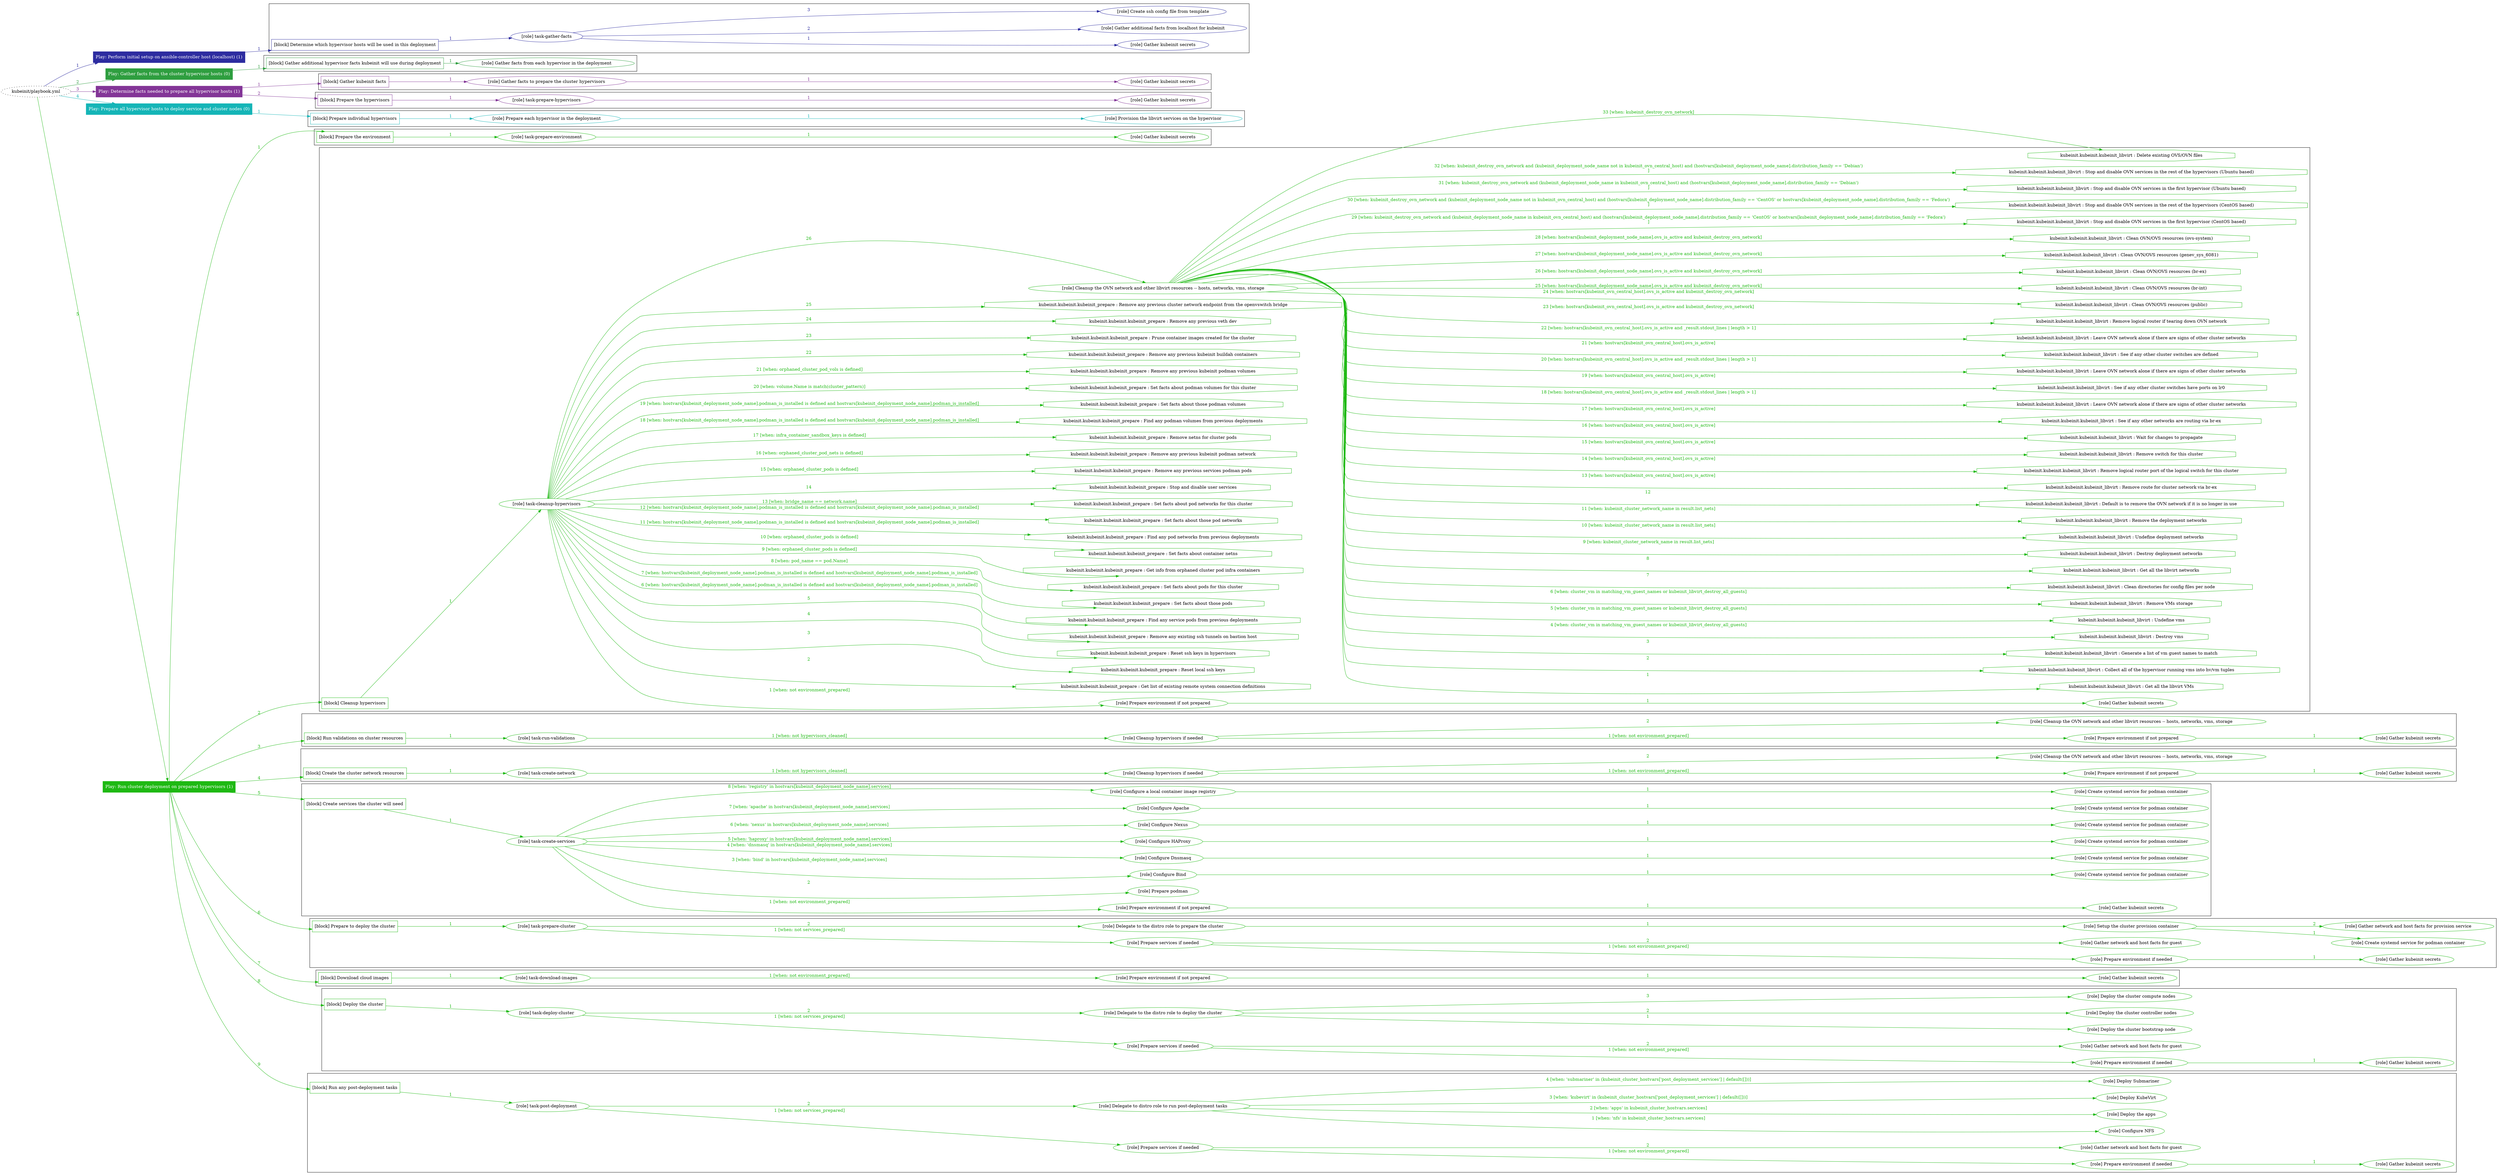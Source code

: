digraph {
	graph [concentrate=true ordering=in rankdir=LR ratio=fill]
	edge [esep=5 sep=10]
	"kubeinit/playbook.yml" [URL="/home/runner/work/kubeinit/kubeinit/kubeinit/playbook.yml" id=playbook_451244f8 style=dotted]
	"kubeinit/playbook.yml" -> play_8efdf700 [label="1 " color="#2d2ca0" fontcolor="#2d2ca0" id=edge_37fe5c4c labeltooltip="1 " tooltip="1 "]
	subgraph "Play: Perform initial setup on ansible-controller host (localhost) (1)" {
		play_8efdf700 [label="Play: Perform initial setup on ansible-controller host (localhost) (1)" URL="/home/runner/work/kubeinit/kubeinit/kubeinit/playbook.yml" color="#2d2ca0" fontcolor="#ffffff" id=play_8efdf700 shape=box style=filled tooltip=localhost]
		play_8efdf700 -> block_56ce97d6 [label=1 color="#2d2ca0" fontcolor="#2d2ca0" id=edge_611362bb labeltooltip=1 tooltip=1]
		subgraph cluster_block_56ce97d6 {
			block_56ce97d6 [label="[block] Determine which hypervisor hosts will be used in this deployment" URL="/home/runner/work/kubeinit/kubeinit/kubeinit/playbook.yml" color="#2d2ca0" id=block_56ce97d6 labeltooltip="Determine which hypervisor hosts will be used in this deployment" shape=box tooltip="Determine which hypervisor hosts will be used in this deployment"]
			block_56ce97d6 -> role_4da8c21d [label="1 " color="#2d2ca0" fontcolor="#2d2ca0" id=edge_f50eeb2f labeltooltip="1 " tooltip="1 "]
			subgraph "task-gather-facts" {
				role_4da8c21d [label="[role] task-gather-facts" URL="/home/runner/work/kubeinit/kubeinit/kubeinit/playbook.yml" color="#2d2ca0" id=role_4da8c21d tooltip="task-gather-facts"]
				role_4da8c21d -> role_acbedfe8 [label="1 " color="#2d2ca0" fontcolor="#2d2ca0" id=edge_4dc9468b labeltooltip="1 " tooltip="1 "]
				subgraph "Gather kubeinit secrets" {
					role_acbedfe8 [label="[role] Gather kubeinit secrets" URL="/home/runner/.ansible/collections/ansible_collections/kubeinit/kubeinit/roles/kubeinit_prepare/tasks/build_hypervisors_group.yml" color="#2d2ca0" id=role_acbedfe8 tooltip="Gather kubeinit secrets"]
				}
				role_4da8c21d -> role_cef9281a [label="2 " color="#2d2ca0" fontcolor="#2d2ca0" id=edge_17ea9f53 labeltooltip="2 " tooltip="2 "]
				subgraph "Gather additional facts from localhost for kubeinit" {
					role_cef9281a [label="[role] Gather additional facts from localhost for kubeinit" URL="/home/runner/.ansible/collections/ansible_collections/kubeinit/kubeinit/roles/kubeinit_prepare/tasks/build_hypervisors_group.yml" color="#2d2ca0" id=role_cef9281a tooltip="Gather additional facts from localhost for kubeinit"]
				}
				role_4da8c21d -> role_167cac91 [label="3 " color="#2d2ca0" fontcolor="#2d2ca0" id=edge_cc592ff0 labeltooltip="3 " tooltip="3 "]
				subgraph "Create ssh config file from template" {
					role_167cac91 [label="[role] Create ssh config file from template" URL="/home/runner/.ansible/collections/ansible_collections/kubeinit/kubeinit/roles/kubeinit_prepare/tasks/build_hypervisors_group.yml" color="#2d2ca0" id=role_167cac91 tooltip="Create ssh config file from template"]
				}
			}
		}
	}
	"kubeinit/playbook.yml" -> play_1624bbba [label="2 " color="#2e9e3f" fontcolor="#2e9e3f" id=edge_ddff8116 labeltooltip="2 " tooltip="2 "]
	subgraph "Play: Gather facts from the cluster hypervisor hosts (0)" {
		play_1624bbba [label="Play: Gather facts from the cluster hypervisor hosts (0)" URL="/home/runner/work/kubeinit/kubeinit/kubeinit/playbook.yml" color="#2e9e3f" fontcolor="#ffffff" id=play_1624bbba shape=box style=filled tooltip="Play: Gather facts from the cluster hypervisor hosts (0)"]
		play_1624bbba -> block_c91a264c [label=1 color="#2e9e3f" fontcolor="#2e9e3f" id=edge_534b92a9 labeltooltip=1 tooltip=1]
		subgraph cluster_block_c91a264c {
			block_c91a264c [label="[block] Gather additional hypervisor facts kubeinit will use during deployment" URL="/home/runner/work/kubeinit/kubeinit/kubeinit/playbook.yml" color="#2e9e3f" id=block_c91a264c labeltooltip="Gather additional hypervisor facts kubeinit will use during deployment" shape=box tooltip="Gather additional hypervisor facts kubeinit will use during deployment"]
			block_c91a264c -> role_99d9ab26 [label="1 " color="#2e9e3f" fontcolor="#2e9e3f" id=edge_f5d91e55 labeltooltip="1 " tooltip="1 "]
			subgraph "Gather facts from each hypervisor in the deployment" {
				role_99d9ab26 [label="[role] Gather facts from each hypervisor in the deployment" URL="/home/runner/work/kubeinit/kubeinit/kubeinit/playbook.yml" color="#2e9e3f" id=role_99d9ab26 tooltip="Gather facts from each hypervisor in the deployment"]
			}
		}
	}
	"kubeinit/playbook.yml" -> play_ce0f3d1f [label="3 " color="#833597" fontcolor="#833597" id=edge_7951d6df labeltooltip="3 " tooltip="3 "]
	subgraph "Play: Determine facts needed to prepare all hypervisor hosts (1)" {
		play_ce0f3d1f [label="Play: Determine facts needed to prepare all hypervisor hosts (1)" URL="/home/runner/work/kubeinit/kubeinit/kubeinit/playbook.yml" color="#833597" fontcolor="#ffffff" id=play_ce0f3d1f shape=box style=filled tooltip=localhost]
		play_ce0f3d1f -> block_c3523d7d [label=1 color="#833597" fontcolor="#833597" id=edge_c664bba1 labeltooltip=1 tooltip=1]
		subgraph cluster_block_c3523d7d {
			block_c3523d7d [label="[block] Gather kubeinit facts" URL="/home/runner/work/kubeinit/kubeinit/kubeinit/playbook.yml" color="#833597" id=block_c3523d7d labeltooltip="Gather kubeinit facts" shape=box tooltip="Gather kubeinit facts"]
			block_c3523d7d -> role_4891c54d [label="1 " color="#833597" fontcolor="#833597" id=edge_fb8cd338 labeltooltip="1 " tooltip="1 "]
			subgraph "Gather facts to prepare the cluster hypervisors" {
				role_4891c54d [label="[role] Gather facts to prepare the cluster hypervisors" URL="/home/runner/work/kubeinit/kubeinit/kubeinit/playbook.yml" color="#833597" id=role_4891c54d tooltip="Gather facts to prepare the cluster hypervisors"]
				role_4891c54d -> role_ae722ad9 [label="1 " color="#833597" fontcolor="#833597" id=edge_ec8874b4 labeltooltip="1 " tooltip="1 "]
				subgraph "Gather kubeinit secrets" {
					role_ae722ad9 [label="[role] Gather kubeinit secrets" URL="/home/runner/.ansible/collections/ansible_collections/kubeinit/kubeinit/roles/kubeinit_prepare/tasks/gather_kubeinit_facts.yml" color="#833597" id=role_ae722ad9 tooltip="Gather kubeinit secrets"]
				}
			}
		}
		play_ce0f3d1f -> block_97c843cc [label=2 color="#833597" fontcolor="#833597" id=edge_d9d0a14b labeltooltip=2 tooltip=2]
		subgraph cluster_block_97c843cc {
			block_97c843cc [label="[block] Prepare the hypervisors" URL="/home/runner/work/kubeinit/kubeinit/kubeinit/playbook.yml" color="#833597" id=block_97c843cc labeltooltip="Prepare the hypervisors" shape=box tooltip="Prepare the hypervisors"]
			block_97c843cc -> role_53ead1a6 [label="1 " color="#833597" fontcolor="#833597" id=edge_aa96dacb labeltooltip="1 " tooltip="1 "]
			subgraph "task-prepare-hypervisors" {
				role_53ead1a6 [label="[role] task-prepare-hypervisors" URL="/home/runner/work/kubeinit/kubeinit/kubeinit/playbook.yml" color="#833597" id=role_53ead1a6 tooltip="task-prepare-hypervisors"]
				role_53ead1a6 -> role_c89db0df [label="1 " color="#833597" fontcolor="#833597" id=edge_e48aecdb labeltooltip="1 " tooltip="1 "]
				subgraph "Gather kubeinit secrets" {
					role_c89db0df [label="[role] Gather kubeinit secrets" URL="/home/runner/.ansible/collections/ansible_collections/kubeinit/kubeinit/roles/kubeinit_prepare/tasks/gather_kubeinit_facts.yml" color="#833597" id=role_c89db0df tooltip="Gather kubeinit secrets"]
				}
			}
		}
	}
	"kubeinit/playbook.yml" -> play_33440284 [label="4 " color="#15b5b7" fontcolor="#15b5b7" id=edge_a586aaeb labeltooltip="4 " tooltip="4 "]
	subgraph "Play: Prepare all hypervisor hosts to deploy service and cluster nodes (0)" {
		play_33440284 [label="Play: Prepare all hypervisor hosts to deploy service and cluster nodes (0)" URL="/home/runner/work/kubeinit/kubeinit/kubeinit/playbook.yml" color="#15b5b7" fontcolor="#ffffff" id=play_33440284 shape=box style=filled tooltip="Play: Prepare all hypervisor hosts to deploy service and cluster nodes (0)"]
		play_33440284 -> block_2fd9fc5d [label=1 color="#15b5b7" fontcolor="#15b5b7" id=edge_95e0eb3f labeltooltip=1 tooltip=1]
		subgraph cluster_block_2fd9fc5d {
			block_2fd9fc5d [label="[block] Prepare individual hypervisors" URL="/home/runner/work/kubeinit/kubeinit/kubeinit/playbook.yml" color="#15b5b7" id=block_2fd9fc5d labeltooltip="Prepare individual hypervisors" shape=box tooltip="Prepare individual hypervisors"]
			block_2fd9fc5d -> role_d1f804a2 [label="1 " color="#15b5b7" fontcolor="#15b5b7" id=edge_f39621e4 labeltooltip="1 " tooltip="1 "]
			subgraph "Prepare each hypervisor in the deployment" {
				role_d1f804a2 [label="[role] Prepare each hypervisor in the deployment" URL="/home/runner/work/kubeinit/kubeinit/kubeinit/playbook.yml" color="#15b5b7" id=role_d1f804a2 tooltip="Prepare each hypervisor in the deployment"]
				role_d1f804a2 -> role_d9fcde5f [label="1 " color="#15b5b7" fontcolor="#15b5b7" id=edge_3c27d55e labeltooltip="1 " tooltip="1 "]
				subgraph "Provision the libvirt services on the hypervisor" {
					role_d9fcde5f [label="[role] Provision the libvirt services on the hypervisor" URL="/home/runner/.ansible/collections/ansible_collections/kubeinit/kubeinit/roles/kubeinit_prepare/tasks/prepare_hypervisor.yml" color="#15b5b7" id=role_d9fcde5f tooltip="Provision the libvirt services on the hypervisor"]
				}
			}
		}
	}
	"kubeinit/playbook.yml" -> play_5f08513f [label="5 " color="#1eb913" fontcolor="#1eb913" id=edge_35ee8bcf labeltooltip="5 " tooltip="5 "]
	subgraph "Play: Run cluster deployment on prepared hypervisors (1)" {
		play_5f08513f [label="Play: Run cluster deployment on prepared hypervisors (1)" URL="/home/runner/work/kubeinit/kubeinit/kubeinit/playbook.yml" color="#1eb913" fontcolor="#ffffff" id=play_5f08513f shape=box style=filled tooltip=localhost]
		play_5f08513f -> block_2a75e6cc [label=1 color="#1eb913" fontcolor="#1eb913" id=edge_a101ac98 labeltooltip=1 tooltip=1]
		subgraph cluster_block_2a75e6cc {
			block_2a75e6cc [label="[block] Prepare the environment" URL="/home/runner/work/kubeinit/kubeinit/kubeinit/playbook.yml" color="#1eb913" id=block_2a75e6cc labeltooltip="Prepare the environment" shape=box tooltip="Prepare the environment"]
			block_2a75e6cc -> role_bdaaef96 [label="1 " color="#1eb913" fontcolor="#1eb913" id=edge_5a2d4ef6 labeltooltip="1 " tooltip="1 "]
			subgraph "task-prepare-environment" {
				role_bdaaef96 [label="[role] task-prepare-environment" URL="/home/runner/work/kubeinit/kubeinit/kubeinit/playbook.yml" color="#1eb913" id=role_bdaaef96 tooltip="task-prepare-environment"]
				role_bdaaef96 -> role_84decc5f [label="1 " color="#1eb913" fontcolor="#1eb913" id=edge_3bd02bec labeltooltip="1 " tooltip="1 "]
				subgraph "Gather kubeinit secrets" {
					role_84decc5f [label="[role] Gather kubeinit secrets" URL="/home/runner/.ansible/collections/ansible_collections/kubeinit/kubeinit/roles/kubeinit_prepare/tasks/gather_kubeinit_facts.yml" color="#1eb913" id=role_84decc5f tooltip="Gather kubeinit secrets"]
				}
			}
		}
		play_5f08513f -> block_86e88674 [label=2 color="#1eb913" fontcolor="#1eb913" id=edge_e286d35a labeltooltip=2 tooltip=2]
		subgraph cluster_block_86e88674 {
			block_86e88674 [label="[block] Cleanup hypervisors" URL="/home/runner/work/kubeinit/kubeinit/kubeinit/playbook.yml" color="#1eb913" id=block_86e88674 labeltooltip="Cleanup hypervisors" shape=box tooltip="Cleanup hypervisors"]
			block_86e88674 -> role_4a2d9fb0 [label="1 " color="#1eb913" fontcolor="#1eb913" id=edge_1d37a8df labeltooltip="1 " tooltip="1 "]
			subgraph "task-cleanup-hypervisors" {
				role_4a2d9fb0 [label="[role] task-cleanup-hypervisors" URL="/home/runner/work/kubeinit/kubeinit/kubeinit/playbook.yml" color="#1eb913" id=role_4a2d9fb0 tooltip="task-cleanup-hypervisors"]
				role_4a2d9fb0 -> role_ffb84c07 [label="1 [when: not environment_prepared]" color="#1eb913" fontcolor="#1eb913" id=edge_625ebaa0 labeltooltip="1 [when: not environment_prepared]" tooltip="1 [when: not environment_prepared]"]
				subgraph "Prepare environment if not prepared" {
					role_ffb84c07 [label="[role] Prepare environment if not prepared" URL="/home/runner/.ansible/collections/ansible_collections/kubeinit/kubeinit/roles/kubeinit_prepare/tasks/cleanup_hypervisors.yml" color="#1eb913" id=role_ffb84c07 tooltip="Prepare environment if not prepared"]
					role_ffb84c07 -> role_f6c21876 [label="1 " color="#1eb913" fontcolor="#1eb913" id=edge_b1cee27e labeltooltip="1 " tooltip="1 "]
					subgraph "Gather kubeinit secrets" {
						role_f6c21876 [label="[role] Gather kubeinit secrets" URL="/home/runner/.ansible/collections/ansible_collections/kubeinit/kubeinit/roles/kubeinit_prepare/tasks/gather_kubeinit_facts.yml" color="#1eb913" id=role_f6c21876 tooltip="Gather kubeinit secrets"]
					}
				}
				task_63de6f3f [label="kubeinit.kubeinit.kubeinit_prepare : Get list of existing remote system connection definitions" URL="/home/runner/.ansible/collections/ansible_collections/kubeinit/kubeinit/roles/kubeinit_prepare/tasks/cleanup_hypervisors.yml" color="#1eb913" id=task_63de6f3f shape=octagon tooltip="kubeinit.kubeinit.kubeinit_prepare : Get list of existing remote system connection definitions"]
				role_4a2d9fb0 -> task_63de6f3f [label="2 " color="#1eb913" fontcolor="#1eb913" id=edge_b78ba9fe labeltooltip="2 " tooltip="2 "]
				task_5d124db6 [label="kubeinit.kubeinit.kubeinit_prepare : Reset local ssh keys" URL="/home/runner/.ansible/collections/ansible_collections/kubeinit/kubeinit/roles/kubeinit_prepare/tasks/cleanup_hypervisors.yml" color="#1eb913" id=task_5d124db6 shape=octagon tooltip="kubeinit.kubeinit.kubeinit_prepare : Reset local ssh keys"]
				role_4a2d9fb0 -> task_5d124db6 [label="3 " color="#1eb913" fontcolor="#1eb913" id=edge_2be5a23d labeltooltip="3 " tooltip="3 "]
				task_e21e46a5 [label="kubeinit.kubeinit.kubeinit_prepare : Reset ssh keys in hypervisors" URL="/home/runner/.ansible/collections/ansible_collections/kubeinit/kubeinit/roles/kubeinit_prepare/tasks/cleanup_hypervisors.yml" color="#1eb913" id=task_e21e46a5 shape=octagon tooltip="kubeinit.kubeinit.kubeinit_prepare : Reset ssh keys in hypervisors"]
				role_4a2d9fb0 -> task_e21e46a5 [label="4 " color="#1eb913" fontcolor="#1eb913" id=edge_644f8ba4 labeltooltip="4 " tooltip="4 "]
				task_e7b6252d [label="kubeinit.kubeinit.kubeinit_prepare : Remove any existing ssh tunnels on bastion host" URL="/home/runner/.ansible/collections/ansible_collections/kubeinit/kubeinit/roles/kubeinit_prepare/tasks/cleanup_hypervisors.yml" color="#1eb913" id=task_e7b6252d shape=octagon tooltip="kubeinit.kubeinit.kubeinit_prepare : Remove any existing ssh tunnels on bastion host"]
				role_4a2d9fb0 -> task_e7b6252d [label="5 " color="#1eb913" fontcolor="#1eb913" id=edge_6cd62505 labeltooltip="5 " tooltip="5 "]
				task_40ec3f90 [label="kubeinit.kubeinit.kubeinit_prepare : Find any service pods from previous deployments" URL="/home/runner/.ansible/collections/ansible_collections/kubeinit/kubeinit/roles/kubeinit_prepare/tasks/cleanup_hypervisors.yml" color="#1eb913" id=task_40ec3f90 shape=octagon tooltip="kubeinit.kubeinit.kubeinit_prepare : Find any service pods from previous deployments"]
				role_4a2d9fb0 -> task_40ec3f90 [label="6 [when: hostvars[kubeinit_deployment_node_name].podman_is_installed is defined and hostvars[kubeinit_deployment_node_name].podman_is_installed]" color="#1eb913" fontcolor="#1eb913" id=edge_c1bf6262 labeltooltip="6 [when: hostvars[kubeinit_deployment_node_name].podman_is_installed is defined and hostvars[kubeinit_deployment_node_name].podman_is_installed]" tooltip="6 [when: hostvars[kubeinit_deployment_node_name].podman_is_installed is defined and hostvars[kubeinit_deployment_node_name].podman_is_installed]"]
				task_161ac2bc [label="kubeinit.kubeinit.kubeinit_prepare : Set facts about those pods" URL="/home/runner/.ansible/collections/ansible_collections/kubeinit/kubeinit/roles/kubeinit_prepare/tasks/cleanup_hypervisors.yml" color="#1eb913" id=task_161ac2bc shape=octagon tooltip="kubeinit.kubeinit.kubeinit_prepare : Set facts about those pods"]
				role_4a2d9fb0 -> task_161ac2bc [label="7 [when: hostvars[kubeinit_deployment_node_name].podman_is_installed is defined and hostvars[kubeinit_deployment_node_name].podman_is_installed]" color="#1eb913" fontcolor="#1eb913" id=edge_0bc8b92d labeltooltip="7 [when: hostvars[kubeinit_deployment_node_name].podman_is_installed is defined and hostvars[kubeinit_deployment_node_name].podman_is_installed]" tooltip="7 [when: hostvars[kubeinit_deployment_node_name].podman_is_installed is defined and hostvars[kubeinit_deployment_node_name].podman_is_installed]"]
				task_814e7324 [label="kubeinit.kubeinit.kubeinit_prepare : Set facts about pods for this cluster" URL="/home/runner/.ansible/collections/ansible_collections/kubeinit/kubeinit/roles/kubeinit_prepare/tasks/cleanup_hypervisors.yml" color="#1eb913" id=task_814e7324 shape=octagon tooltip="kubeinit.kubeinit.kubeinit_prepare : Set facts about pods for this cluster"]
				role_4a2d9fb0 -> task_814e7324 [label="8 [when: pod_name == pod.Name]" color="#1eb913" fontcolor="#1eb913" id=edge_dd36f434 labeltooltip="8 [when: pod_name == pod.Name]" tooltip="8 [when: pod_name == pod.Name]"]
				task_352dcafd [label="kubeinit.kubeinit.kubeinit_prepare : Get info from orphaned cluster pod infra containers" URL="/home/runner/.ansible/collections/ansible_collections/kubeinit/kubeinit/roles/kubeinit_prepare/tasks/cleanup_hypervisors.yml" color="#1eb913" id=task_352dcafd shape=octagon tooltip="kubeinit.kubeinit.kubeinit_prepare : Get info from orphaned cluster pod infra containers"]
				role_4a2d9fb0 -> task_352dcafd [label="9 [when: orphaned_cluster_pods is defined]" color="#1eb913" fontcolor="#1eb913" id=edge_45316448 labeltooltip="9 [when: orphaned_cluster_pods is defined]" tooltip="9 [when: orphaned_cluster_pods is defined]"]
				task_bec4f286 [label="kubeinit.kubeinit.kubeinit_prepare : Set facts about container netns" URL="/home/runner/.ansible/collections/ansible_collections/kubeinit/kubeinit/roles/kubeinit_prepare/tasks/cleanup_hypervisors.yml" color="#1eb913" id=task_bec4f286 shape=octagon tooltip="kubeinit.kubeinit.kubeinit_prepare : Set facts about container netns"]
				role_4a2d9fb0 -> task_bec4f286 [label="10 [when: orphaned_cluster_pods is defined]" color="#1eb913" fontcolor="#1eb913" id=edge_35560ded labeltooltip="10 [when: orphaned_cluster_pods is defined]" tooltip="10 [when: orphaned_cluster_pods is defined]"]
				task_fcea033e [label="kubeinit.kubeinit.kubeinit_prepare : Find any pod networks from previous deployments" URL="/home/runner/.ansible/collections/ansible_collections/kubeinit/kubeinit/roles/kubeinit_prepare/tasks/cleanup_hypervisors.yml" color="#1eb913" id=task_fcea033e shape=octagon tooltip="kubeinit.kubeinit.kubeinit_prepare : Find any pod networks from previous deployments"]
				role_4a2d9fb0 -> task_fcea033e [label="11 [when: hostvars[kubeinit_deployment_node_name].podman_is_installed is defined and hostvars[kubeinit_deployment_node_name].podman_is_installed]" color="#1eb913" fontcolor="#1eb913" id=edge_bf49cbd8 labeltooltip="11 [when: hostvars[kubeinit_deployment_node_name].podman_is_installed is defined and hostvars[kubeinit_deployment_node_name].podman_is_installed]" tooltip="11 [when: hostvars[kubeinit_deployment_node_name].podman_is_installed is defined and hostvars[kubeinit_deployment_node_name].podman_is_installed]"]
				task_7e6175d3 [label="kubeinit.kubeinit.kubeinit_prepare : Set facts about those pod networks" URL="/home/runner/.ansible/collections/ansible_collections/kubeinit/kubeinit/roles/kubeinit_prepare/tasks/cleanup_hypervisors.yml" color="#1eb913" id=task_7e6175d3 shape=octagon tooltip="kubeinit.kubeinit.kubeinit_prepare : Set facts about those pod networks"]
				role_4a2d9fb0 -> task_7e6175d3 [label="12 [when: hostvars[kubeinit_deployment_node_name].podman_is_installed is defined and hostvars[kubeinit_deployment_node_name].podman_is_installed]" color="#1eb913" fontcolor="#1eb913" id=edge_ce5dbdb9 labeltooltip="12 [when: hostvars[kubeinit_deployment_node_name].podman_is_installed is defined and hostvars[kubeinit_deployment_node_name].podman_is_installed]" tooltip="12 [when: hostvars[kubeinit_deployment_node_name].podman_is_installed is defined and hostvars[kubeinit_deployment_node_name].podman_is_installed]"]
				task_7726a655 [label="kubeinit.kubeinit.kubeinit_prepare : Set facts about pod networks for this cluster" URL="/home/runner/.ansible/collections/ansible_collections/kubeinit/kubeinit/roles/kubeinit_prepare/tasks/cleanup_hypervisors.yml" color="#1eb913" id=task_7726a655 shape=octagon tooltip="kubeinit.kubeinit.kubeinit_prepare : Set facts about pod networks for this cluster"]
				role_4a2d9fb0 -> task_7726a655 [label="13 [when: bridge_name == network.name]" color="#1eb913" fontcolor="#1eb913" id=edge_13d659b2 labeltooltip="13 [when: bridge_name == network.name]" tooltip="13 [when: bridge_name == network.name]"]
				task_21efe067 [label="kubeinit.kubeinit.kubeinit_prepare : Stop and disable user services" URL="/home/runner/.ansible/collections/ansible_collections/kubeinit/kubeinit/roles/kubeinit_prepare/tasks/cleanup_hypervisors.yml" color="#1eb913" id=task_21efe067 shape=octagon tooltip="kubeinit.kubeinit.kubeinit_prepare : Stop and disable user services"]
				role_4a2d9fb0 -> task_21efe067 [label="14 " color="#1eb913" fontcolor="#1eb913" id=edge_c74eb0a5 labeltooltip="14 " tooltip="14 "]
				task_b0b5b78b [label="kubeinit.kubeinit.kubeinit_prepare : Remove any previous services podman pods" URL="/home/runner/.ansible/collections/ansible_collections/kubeinit/kubeinit/roles/kubeinit_prepare/tasks/cleanup_hypervisors.yml" color="#1eb913" id=task_b0b5b78b shape=octagon tooltip="kubeinit.kubeinit.kubeinit_prepare : Remove any previous services podman pods"]
				role_4a2d9fb0 -> task_b0b5b78b [label="15 [when: orphaned_cluster_pods is defined]" color="#1eb913" fontcolor="#1eb913" id=edge_bbc67768 labeltooltip="15 [when: orphaned_cluster_pods is defined]" tooltip="15 [when: orphaned_cluster_pods is defined]"]
				task_3bb52e78 [label="kubeinit.kubeinit.kubeinit_prepare : Remove any previous kubeinit podman network" URL="/home/runner/.ansible/collections/ansible_collections/kubeinit/kubeinit/roles/kubeinit_prepare/tasks/cleanup_hypervisors.yml" color="#1eb913" id=task_3bb52e78 shape=octagon tooltip="kubeinit.kubeinit.kubeinit_prepare : Remove any previous kubeinit podman network"]
				role_4a2d9fb0 -> task_3bb52e78 [label="16 [when: orphaned_cluster_pod_nets is defined]" color="#1eb913" fontcolor="#1eb913" id=edge_da089e5a labeltooltip="16 [when: orphaned_cluster_pod_nets is defined]" tooltip="16 [when: orphaned_cluster_pod_nets is defined]"]
				task_fa98fc6d [label="kubeinit.kubeinit.kubeinit_prepare : Remove netns for cluster pods" URL="/home/runner/.ansible/collections/ansible_collections/kubeinit/kubeinit/roles/kubeinit_prepare/tasks/cleanup_hypervisors.yml" color="#1eb913" id=task_fa98fc6d shape=octagon tooltip="kubeinit.kubeinit.kubeinit_prepare : Remove netns for cluster pods"]
				role_4a2d9fb0 -> task_fa98fc6d [label="17 [when: infra_container_sandbox_keys is defined]" color="#1eb913" fontcolor="#1eb913" id=edge_1e0df2e4 labeltooltip="17 [when: infra_container_sandbox_keys is defined]" tooltip="17 [when: infra_container_sandbox_keys is defined]"]
				task_d0232905 [label="kubeinit.kubeinit.kubeinit_prepare : Find any podman volumes from previous deployments" URL="/home/runner/.ansible/collections/ansible_collections/kubeinit/kubeinit/roles/kubeinit_prepare/tasks/cleanup_hypervisors.yml" color="#1eb913" id=task_d0232905 shape=octagon tooltip="kubeinit.kubeinit.kubeinit_prepare : Find any podman volumes from previous deployments"]
				role_4a2d9fb0 -> task_d0232905 [label="18 [when: hostvars[kubeinit_deployment_node_name].podman_is_installed is defined and hostvars[kubeinit_deployment_node_name].podman_is_installed]" color="#1eb913" fontcolor="#1eb913" id=edge_789223a9 labeltooltip="18 [when: hostvars[kubeinit_deployment_node_name].podman_is_installed is defined and hostvars[kubeinit_deployment_node_name].podman_is_installed]" tooltip="18 [when: hostvars[kubeinit_deployment_node_name].podman_is_installed is defined and hostvars[kubeinit_deployment_node_name].podman_is_installed]"]
				task_e5823f78 [label="kubeinit.kubeinit.kubeinit_prepare : Set facts about those podman volumes" URL="/home/runner/.ansible/collections/ansible_collections/kubeinit/kubeinit/roles/kubeinit_prepare/tasks/cleanup_hypervisors.yml" color="#1eb913" id=task_e5823f78 shape=octagon tooltip="kubeinit.kubeinit.kubeinit_prepare : Set facts about those podman volumes"]
				role_4a2d9fb0 -> task_e5823f78 [label="19 [when: hostvars[kubeinit_deployment_node_name].podman_is_installed is defined and hostvars[kubeinit_deployment_node_name].podman_is_installed]" color="#1eb913" fontcolor="#1eb913" id=edge_f289b9ef labeltooltip="19 [when: hostvars[kubeinit_deployment_node_name].podman_is_installed is defined and hostvars[kubeinit_deployment_node_name].podman_is_installed]" tooltip="19 [when: hostvars[kubeinit_deployment_node_name].podman_is_installed is defined and hostvars[kubeinit_deployment_node_name].podman_is_installed]"]
				task_29dc5781 [label="kubeinit.kubeinit.kubeinit_prepare : Set facts about podman volumes for this cluster" URL="/home/runner/.ansible/collections/ansible_collections/kubeinit/kubeinit/roles/kubeinit_prepare/tasks/cleanup_hypervisors.yml" color="#1eb913" id=task_29dc5781 shape=octagon tooltip="kubeinit.kubeinit.kubeinit_prepare : Set facts about podman volumes for this cluster"]
				role_4a2d9fb0 -> task_29dc5781 [label="20 [when: volume.Name is match(cluster_pattern)]" color="#1eb913" fontcolor="#1eb913" id=edge_992b0f9e labeltooltip="20 [when: volume.Name is match(cluster_pattern)]" tooltip="20 [when: volume.Name is match(cluster_pattern)]"]
				task_fb04a9f5 [label="kubeinit.kubeinit.kubeinit_prepare : Remove any previous kubeinit podman volumes" URL="/home/runner/.ansible/collections/ansible_collections/kubeinit/kubeinit/roles/kubeinit_prepare/tasks/cleanup_hypervisors.yml" color="#1eb913" id=task_fb04a9f5 shape=octagon tooltip="kubeinit.kubeinit.kubeinit_prepare : Remove any previous kubeinit podman volumes"]
				role_4a2d9fb0 -> task_fb04a9f5 [label="21 [when: orphaned_cluster_pod_vols is defined]" color="#1eb913" fontcolor="#1eb913" id=edge_57ceb40e labeltooltip="21 [when: orphaned_cluster_pod_vols is defined]" tooltip="21 [when: orphaned_cluster_pod_vols is defined]"]
				task_a90b58be [label="kubeinit.kubeinit.kubeinit_prepare : Remove any previous kubeinit buildah containers" URL="/home/runner/.ansible/collections/ansible_collections/kubeinit/kubeinit/roles/kubeinit_prepare/tasks/cleanup_hypervisors.yml" color="#1eb913" id=task_a90b58be shape=octagon tooltip="kubeinit.kubeinit.kubeinit_prepare : Remove any previous kubeinit buildah containers"]
				role_4a2d9fb0 -> task_a90b58be [label="22 " color="#1eb913" fontcolor="#1eb913" id=edge_5f238e69 labeltooltip="22 " tooltip="22 "]
				task_6a0a4968 [label="kubeinit.kubeinit.kubeinit_prepare : Prune container images created for the cluster" URL="/home/runner/.ansible/collections/ansible_collections/kubeinit/kubeinit/roles/kubeinit_prepare/tasks/cleanup_hypervisors.yml" color="#1eb913" id=task_6a0a4968 shape=octagon tooltip="kubeinit.kubeinit.kubeinit_prepare : Prune container images created for the cluster"]
				role_4a2d9fb0 -> task_6a0a4968 [label="23 " color="#1eb913" fontcolor="#1eb913" id=edge_40209eab labeltooltip="23 " tooltip="23 "]
				task_8fb537b5 [label="kubeinit.kubeinit.kubeinit_prepare : Remove any previous veth dev" URL="/home/runner/.ansible/collections/ansible_collections/kubeinit/kubeinit/roles/kubeinit_prepare/tasks/cleanup_hypervisors.yml" color="#1eb913" id=task_8fb537b5 shape=octagon tooltip="kubeinit.kubeinit.kubeinit_prepare : Remove any previous veth dev"]
				role_4a2d9fb0 -> task_8fb537b5 [label="24 " color="#1eb913" fontcolor="#1eb913" id=edge_37efec0c labeltooltip="24 " tooltip="24 "]
				task_108769d2 [label="kubeinit.kubeinit.kubeinit_prepare : Remove any previous cluster network endpoint from the openvswitch bridge" URL="/home/runner/.ansible/collections/ansible_collections/kubeinit/kubeinit/roles/kubeinit_prepare/tasks/cleanup_hypervisors.yml" color="#1eb913" id=task_108769d2 shape=octagon tooltip="kubeinit.kubeinit.kubeinit_prepare : Remove any previous cluster network endpoint from the openvswitch bridge"]
				role_4a2d9fb0 -> task_108769d2 [label="25 " color="#1eb913" fontcolor="#1eb913" id=edge_a04b4346 labeltooltip="25 " tooltip="25 "]
				role_4a2d9fb0 -> role_b459b98d [label="26 " color="#1eb913" fontcolor="#1eb913" id=edge_004ea15f labeltooltip="26 " tooltip="26 "]
				subgraph "Cleanup the OVN network and other libvirt resources -- hosts, networks, vms, storage" {
					role_b459b98d [label="[role] Cleanup the OVN network and other libvirt resources -- hosts, networks, vms, storage" URL="/home/runner/.ansible/collections/ansible_collections/kubeinit/kubeinit/roles/kubeinit_prepare/tasks/cleanup_hypervisors.yml" color="#1eb913" id=role_b459b98d tooltip="Cleanup the OVN network and other libvirt resources -- hosts, networks, vms, storage"]
					task_2fec41c6 [label="kubeinit.kubeinit.kubeinit_libvirt : Get all the libvirt VMs" URL="/home/runner/.ansible/collections/ansible_collections/kubeinit/kubeinit/roles/kubeinit_libvirt/tasks/cleanup_libvirt.yml" color="#1eb913" id=task_2fec41c6 shape=octagon tooltip="kubeinit.kubeinit.kubeinit_libvirt : Get all the libvirt VMs"]
					role_b459b98d -> task_2fec41c6 [label="1 " color="#1eb913" fontcolor="#1eb913" id=edge_884075b7 labeltooltip="1 " tooltip="1 "]
					task_c3e9c70f [label="kubeinit.kubeinit.kubeinit_libvirt : Collect all of the hypervisor running vms into hv/vm tuples" URL="/home/runner/.ansible/collections/ansible_collections/kubeinit/kubeinit/roles/kubeinit_libvirt/tasks/cleanup_libvirt.yml" color="#1eb913" id=task_c3e9c70f shape=octagon tooltip="kubeinit.kubeinit.kubeinit_libvirt : Collect all of the hypervisor running vms into hv/vm tuples"]
					role_b459b98d -> task_c3e9c70f [label="2 " color="#1eb913" fontcolor="#1eb913" id=edge_b7db4985 labeltooltip="2 " tooltip="2 "]
					task_8d67335e [label="kubeinit.kubeinit.kubeinit_libvirt : Generate a list of vm guest names to match" URL="/home/runner/.ansible/collections/ansible_collections/kubeinit/kubeinit/roles/kubeinit_libvirt/tasks/cleanup_libvirt.yml" color="#1eb913" id=task_8d67335e shape=octagon tooltip="kubeinit.kubeinit.kubeinit_libvirt : Generate a list of vm guest names to match"]
					role_b459b98d -> task_8d67335e [label="3 " color="#1eb913" fontcolor="#1eb913" id=edge_67e8b5f8 labeltooltip="3 " tooltip="3 "]
					task_0518b31f [label="kubeinit.kubeinit.kubeinit_libvirt : Destroy vms" URL="/home/runner/.ansible/collections/ansible_collections/kubeinit/kubeinit/roles/kubeinit_libvirt/tasks/cleanup_libvirt.yml" color="#1eb913" id=task_0518b31f shape=octagon tooltip="kubeinit.kubeinit.kubeinit_libvirt : Destroy vms"]
					role_b459b98d -> task_0518b31f [label="4 [when: cluster_vm in matching_vm_guest_names or kubeinit_libvirt_destroy_all_guests]" color="#1eb913" fontcolor="#1eb913" id=edge_3c52f415 labeltooltip="4 [when: cluster_vm in matching_vm_guest_names or kubeinit_libvirt_destroy_all_guests]" tooltip="4 [when: cluster_vm in matching_vm_guest_names or kubeinit_libvirt_destroy_all_guests]"]
					task_cfa6509a [label="kubeinit.kubeinit.kubeinit_libvirt : Undefine vms" URL="/home/runner/.ansible/collections/ansible_collections/kubeinit/kubeinit/roles/kubeinit_libvirt/tasks/cleanup_libvirt.yml" color="#1eb913" id=task_cfa6509a shape=octagon tooltip="kubeinit.kubeinit.kubeinit_libvirt : Undefine vms"]
					role_b459b98d -> task_cfa6509a [label="5 [when: cluster_vm in matching_vm_guest_names or kubeinit_libvirt_destroy_all_guests]" color="#1eb913" fontcolor="#1eb913" id=edge_6913b458 labeltooltip="5 [when: cluster_vm in matching_vm_guest_names or kubeinit_libvirt_destroy_all_guests]" tooltip="5 [when: cluster_vm in matching_vm_guest_names or kubeinit_libvirt_destroy_all_guests]"]
					task_6ad26735 [label="kubeinit.kubeinit.kubeinit_libvirt : Remove VMs storage" URL="/home/runner/.ansible/collections/ansible_collections/kubeinit/kubeinit/roles/kubeinit_libvirt/tasks/cleanup_libvirt.yml" color="#1eb913" id=task_6ad26735 shape=octagon tooltip="kubeinit.kubeinit.kubeinit_libvirt : Remove VMs storage"]
					role_b459b98d -> task_6ad26735 [label="6 [when: cluster_vm in matching_vm_guest_names or kubeinit_libvirt_destroy_all_guests]" color="#1eb913" fontcolor="#1eb913" id=edge_f989919d labeltooltip="6 [when: cluster_vm in matching_vm_guest_names or kubeinit_libvirt_destroy_all_guests]" tooltip="6 [when: cluster_vm in matching_vm_guest_names or kubeinit_libvirt_destroy_all_guests]"]
					task_b5ec4975 [label="kubeinit.kubeinit.kubeinit_libvirt : Clean directories for config files per node" URL="/home/runner/.ansible/collections/ansible_collections/kubeinit/kubeinit/roles/kubeinit_libvirt/tasks/cleanup_libvirt.yml" color="#1eb913" id=task_b5ec4975 shape=octagon tooltip="kubeinit.kubeinit.kubeinit_libvirt : Clean directories for config files per node"]
					role_b459b98d -> task_b5ec4975 [label="7 " color="#1eb913" fontcolor="#1eb913" id=edge_99923ca7 labeltooltip="7 " tooltip="7 "]
					task_aa8149be [label="kubeinit.kubeinit.kubeinit_libvirt : Get all the libvirt networks" URL="/home/runner/.ansible/collections/ansible_collections/kubeinit/kubeinit/roles/kubeinit_libvirt/tasks/cleanup_libvirt.yml" color="#1eb913" id=task_aa8149be shape=octagon tooltip="kubeinit.kubeinit.kubeinit_libvirt : Get all the libvirt networks"]
					role_b459b98d -> task_aa8149be [label="8 " color="#1eb913" fontcolor="#1eb913" id=edge_99210649 labeltooltip="8 " tooltip="8 "]
					task_da5f707c [label="kubeinit.kubeinit.kubeinit_libvirt : Destroy deployment networks" URL="/home/runner/.ansible/collections/ansible_collections/kubeinit/kubeinit/roles/kubeinit_libvirt/tasks/cleanup_libvirt.yml" color="#1eb913" id=task_da5f707c shape=octagon tooltip="kubeinit.kubeinit.kubeinit_libvirt : Destroy deployment networks"]
					role_b459b98d -> task_da5f707c [label="9 [when: kubeinit_cluster_network_name in result.list_nets]" color="#1eb913" fontcolor="#1eb913" id=edge_3c68dfc0 labeltooltip="9 [when: kubeinit_cluster_network_name in result.list_nets]" tooltip="9 [when: kubeinit_cluster_network_name in result.list_nets]"]
					task_c2c97556 [label="kubeinit.kubeinit.kubeinit_libvirt : Undefine deployment networks" URL="/home/runner/.ansible/collections/ansible_collections/kubeinit/kubeinit/roles/kubeinit_libvirt/tasks/cleanup_libvirt.yml" color="#1eb913" id=task_c2c97556 shape=octagon tooltip="kubeinit.kubeinit.kubeinit_libvirt : Undefine deployment networks"]
					role_b459b98d -> task_c2c97556 [label="10 [when: kubeinit_cluster_network_name in result.list_nets]" color="#1eb913" fontcolor="#1eb913" id=edge_73c59330 labeltooltip="10 [when: kubeinit_cluster_network_name in result.list_nets]" tooltip="10 [when: kubeinit_cluster_network_name in result.list_nets]"]
					task_fe09b545 [label="kubeinit.kubeinit.kubeinit_libvirt : Remove the deployment networks" URL="/home/runner/.ansible/collections/ansible_collections/kubeinit/kubeinit/roles/kubeinit_libvirt/tasks/cleanup_libvirt.yml" color="#1eb913" id=task_fe09b545 shape=octagon tooltip="kubeinit.kubeinit.kubeinit_libvirt : Remove the deployment networks"]
					role_b459b98d -> task_fe09b545 [label="11 [when: kubeinit_cluster_network_name in result.list_nets]" color="#1eb913" fontcolor="#1eb913" id=edge_9b2c1b62 labeltooltip="11 [when: kubeinit_cluster_network_name in result.list_nets]" tooltip="11 [when: kubeinit_cluster_network_name in result.list_nets]"]
					task_eb89567f [label="kubeinit.kubeinit.kubeinit_libvirt : Default is to remove the OVN network if it is no longer in use" URL="/home/runner/.ansible/collections/ansible_collections/kubeinit/kubeinit/roles/kubeinit_libvirt/tasks/cleanup_libvirt.yml" color="#1eb913" id=task_eb89567f shape=octagon tooltip="kubeinit.kubeinit.kubeinit_libvirt : Default is to remove the OVN network if it is no longer in use"]
					role_b459b98d -> task_eb89567f [label="12 " color="#1eb913" fontcolor="#1eb913" id=edge_ed3abea3 labeltooltip="12 " tooltip="12 "]
					task_30aed127 [label="kubeinit.kubeinit.kubeinit_libvirt : Remove route for cluster network via br-ex" URL="/home/runner/.ansible/collections/ansible_collections/kubeinit/kubeinit/roles/kubeinit_libvirt/tasks/cleanup_libvirt.yml" color="#1eb913" id=task_30aed127 shape=octagon tooltip="kubeinit.kubeinit.kubeinit_libvirt : Remove route for cluster network via br-ex"]
					role_b459b98d -> task_30aed127 [label="13 [when: hostvars[kubeinit_ovn_central_host].ovs_is_active]" color="#1eb913" fontcolor="#1eb913" id=edge_979931af labeltooltip="13 [when: hostvars[kubeinit_ovn_central_host].ovs_is_active]" tooltip="13 [when: hostvars[kubeinit_ovn_central_host].ovs_is_active]"]
					task_d9af7dae [label="kubeinit.kubeinit.kubeinit_libvirt : Remove logical router port of the logical switch for this cluster" URL="/home/runner/.ansible/collections/ansible_collections/kubeinit/kubeinit/roles/kubeinit_libvirt/tasks/cleanup_libvirt.yml" color="#1eb913" id=task_d9af7dae shape=octagon tooltip="kubeinit.kubeinit.kubeinit_libvirt : Remove logical router port of the logical switch for this cluster"]
					role_b459b98d -> task_d9af7dae [label="14 [when: hostvars[kubeinit_ovn_central_host].ovs_is_active]" color="#1eb913" fontcolor="#1eb913" id=edge_0a1b4032 labeltooltip="14 [when: hostvars[kubeinit_ovn_central_host].ovs_is_active]" tooltip="14 [when: hostvars[kubeinit_ovn_central_host].ovs_is_active]"]
					task_b8dcafd7 [label="kubeinit.kubeinit.kubeinit_libvirt : Remove switch for this cluster" URL="/home/runner/.ansible/collections/ansible_collections/kubeinit/kubeinit/roles/kubeinit_libvirt/tasks/cleanup_libvirt.yml" color="#1eb913" id=task_b8dcafd7 shape=octagon tooltip="kubeinit.kubeinit.kubeinit_libvirt : Remove switch for this cluster"]
					role_b459b98d -> task_b8dcafd7 [label="15 [when: hostvars[kubeinit_ovn_central_host].ovs_is_active]" color="#1eb913" fontcolor="#1eb913" id=edge_b173b4be labeltooltip="15 [when: hostvars[kubeinit_ovn_central_host].ovs_is_active]" tooltip="15 [when: hostvars[kubeinit_ovn_central_host].ovs_is_active]"]
					task_9c56d8b9 [label="kubeinit.kubeinit.kubeinit_libvirt : Wait for changes to propagate" URL="/home/runner/.ansible/collections/ansible_collections/kubeinit/kubeinit/roles/kubeinit_libvirt/tasks/cleanup_libvirt.yml" color="#1eb913" id=task_9c56d8b9 shape=octagon tooltip="kubeinit.kubeinit.kubeinit_libvirt : Wait for changes to propagate"]
					role_b459b98d -> task_9c56d8b9 [label="16 [when: hostvars[kubeinit_ovn_central_host].ovs_is_active]" color="#1eb913" fontcolor="#1eb913" id=edge_246f80ce labeltooltip="16 [when: hostvars[kubeinit_ovn_central_host].ovs_is_active]" tooltip="16 [when: hostvars[kubeinit_ovn_central_host].ovs_is_active]"]
					task_2d618b90 [label="kubeinit.kubeinit.kubeinit_libvirt : See if any other networks are routing via br-ex" URL="/home/runner/.ansible/collections/ansible_collections/kubeinit/kubeinit/roles/kubeinit_libvirt/tasks/cleanup_libvirt.yml" color="#1eb913" id=task_2d618b90 shape=octagon tooltip="kubeinit.kubeinit.kubeinit_libvirt : See if any other networks are routing via br-ex"]
					role_b459b98d -> task_2d618b90 [label="17 [when: hostvars[kubeinit_ovn_central_host].ovs_is_active]" color="#1eb913" fontcolor="#1eb913" id=edge_cf902ee7 labeltooltip="17 [when: hostvars[kubeinit_ovn_central_host].ovs_is_active]" tooltip="17 [when: hostvars[kubeinit_ovn_central_host].ovs_is_active]"]
					task_87c0f5b7 [label="kubeinit.kubeinit.kubeinit_libvirt : Leave OVN network alone if there are signs of other cluster networks" URL="/home/runner/.ansible/collections/ansible_collections/kubeinit/kubeinit/roles/kubeinit_libvirt/tasks/cleanup_libvirt.yml" color="#1eb913" id=task_87c0f5b7 shape=octagon tooltip="kubeinit.kubeinit.kubeinit_libvirt : Leave OVN network alone if there are signs of other cluster networks"]
					role_b459b98d -> task_87c0f5b7 [label="18 [when: hostvars[kubeinit_ovn_central_host].ovs_is_active and _result.stdout_lines | length > 1]" color="#1eb913" fontcolor="#1eb913" id=edge_fe6bc979 labeltooltip="18 [when: hostvars[kubeinit_ovn_central_host].ovs_is_active and _result.stdout_lines | length > 1]" tooltip="18 [when: hostvars[kubeinit_ovn_central_host].ovs_is_active and _result.stdout_lines | length > 1]"]
					task_7506eb5c [label="kubeinit.kubeinit.kubeinit_libvirt : See if any other cluster switches have ports on lr0" URL="/home/runner/.ansible/collections/ansible_collections/kubeinit/kubeinit/roles/kubeinit_libvirt/tasks/cleanup_libvirt.yml" color="#1eb913" id=task_7506eb5c shape=octagon tooltip="kubeinit.kubeinit.kubeinit_libvirt : See if any other cluster switches have ports on lr0"]
					role_b459b98d -> task_7506eb5c [label="19 [when: hostvars[kubeinit_ovn_central_host].ovs_is_active]" color="#1eb913" fontcolor="#1eb913" id=edge_9821203e labeltooltip="19 [when: hostvars[kubeinit_ovn_central_host].ovs_is_active]" tooltip="19 [when: hostvars[kubeinit_ovn_central_host].ovs_is_active]"]
					task_85fdfabc [label="kubeinit.kubeinit.kubeinit_libvirt : Leave OVN network alone if there are signs of other cluster networks" URL="/home/runner/.ansible/collections/ansible_collections/kubeinit/kubeinit/roles/kubeinit_libvirt/tasks/cleanup_libvirt.yml" color="#1eb913" id=task_85fdfabc shape=octagon tooltip="kubeinit.kubeinit.kubeinit_libvirt : Leave OVN network alone if there are signs of other cluster networks"]
					role_b459b98d -> task_85fdfabc [label="20 [when: hostvars[kubeinit_ovn_central_host].ovs_is_active and _result.stdout_lines | length > 1]" color="#1eb913" fontcolor="#1eb913" id=edge_926e6db5 labeltooltip="20 [when: hostvars[kubeinit_ovn_central_host].ovs_is_active and _result.stdout_lines | length > 1]" tooltip="20 [when: hostvars[kubeinit_ovn_central_host].ovs_is_active and _result.stdout_lines | length > 1]"]
					task_267cc26f [label="kubeinit.kubeinit.kubeinit_libvirt : See if any other cluster switches are defined" URL="/home/runner/.ansible/collections/ansible_collections/kubeinit/kubeinit/roles/kubeinit_libvirt/tasks/cleanup_libvirt.yml" color="#1eb913" id=task_267cc26f shape=octagon tooltip="kubeinit.kubeinit.kubeinit_libvirt : See if any other cluster switches are defined"]
					role_b459b98d -> task_267cc26f [label="21 [when: hostvars[kubeinit_ovn_central_host].ovs_is_active]" color="#1eb913" fontcolor="#1eb913" id=edge_8af80a3c labeltooltip="21 [when: hostvars[kubeinit_ovn_central_host].ovs_is_active]" tooltip="21 [when: hostvars[kubeinit_ovn_central_host].ovs_is_active]"]
					task_6a2321f8 [label="kubeinit.kubeinit.kubeinit_libvirt : Leave OVN network alone if there are signs of other cluster networks" URL="/home/runner/.ansible/collections/ansible_collections/kubeinit/kubeinit/roles/kubeinit_libvirt/tasks/cleanup_libvirt.yml" color="#1eb913" id=task_6a2321f8 shape=octagon tooltip="kubeinit.kubeinit.kubeinit_libvirt : Leave OVN network alone if there are signs of other cluster networks"]
					role_b459b98d -> task_6a2321f8 [label="22 [when: hostvars[kubeinit_ovn_central_host].ovs_is_active and _result.stdout_lines | length > 1]" color="#1eb913" fontcolor="#1eb913" id=edge_3121fb5f labeltooltip="22 [when: hostvars[kubeinit_ovn_central_host].ovs_is_active and _result.stdout_lines | length > 1]" tooltip="22 [when: hostvars[kubeinit_ovn_central_host].ovs_is_active and _result.stdout_lines | length > 1]"]
					task_6b4a3907 [label="kubeinit.kubeinit.kubeinit_libvirt : Remove logical router if tearing down OVN network" URL="/home/runner/.ansible/collections/ansible_collections/kubeinit/kubeinit/roles/kubeinit_libvirt/tasks/cleanup_libvirt.yml" color="#1eb913" id=task_6b4a3907 shape=octagon tooltip="kubeinit.kubeinit.kubeinit_libvirt : Remove logical router if tearing down OVN network"]
					role_b459b98d -> task_6b4a3907 [label="23 [when: hostvars[kubeinit_ovn_central_host].ovs_is_active and kubeinit_destroy_ovn_network]" color="#1eb913" fontcolor="#1eb913" id=edge_a3ee3f31 labeltooltip="23 [when: hostvars[kubeinit_ovn_central_host].ovs_is_active and kubeinit_destroy_ovn_network]" tooltip="23 [when: hostvars[kubeinit_ovn_central_host].ovs_is_active and kubeinit_destroy_ovn_network]"]
					task_aaeacef7 [label="kubeinit.kubeinit.kubeinit_libvirt : Clean OVN/OVS resources (public)" URL="/home/runner/.ansible/collections/ansible_collections/kubeinit/kubeinit/roles/kubeinit_libvirt/tasks/cleanup_libvirt.yml" color="#1eb913" id=task_aaeacef7 shape=octagon tooltip="kubeinit.kubeinit.kubeinit_libvirt : Clean OVN/OVS resources (public)"]
					role_b459b98d -> task_aaeacef7 [label="24 [when: hostvars[kubeinit_ovn_central_host].ovs_is_active and kubeinit_destroy_ovn_network]" color="#1eb913" fontcolor="#1eb913" id=edge_99f4978d labeltooltip="24 [when: hostvars[kubeinit_ovn_central_host].ovs_is_active and kubeinit_destroy_ovn_network]" tooltip="24 [when: hostvars[kubeinit_ovn_central_host].ovs_is_active and kubeinit_destroy_ovn_network]"]
					task_0ebd694d [label="kubeinit.kubeinit.kubeinit_libvirt : Clean OVN/OVS resources (br-int)" URL="/home/runner/.ansible/collections/ansible_collections/kubeinit/kubeinit/roles/kubeinit_libvirt/tasks/cleanup_libvirt.yml" color="#1eb913" id=task_0ebd694d shape=octagon tooltip="kubeinit.kubeinit.kubeinit_libvirt : Clean OVN/OVS resources (br-int)"]
					role_b459b98d -> task_0ebd694d [label="25 [when: hostvars[kubeinit_deployment_node_name].ovs_is_active and kubeinit_destroy_ovn_network]" color="#1eb913" fontcolor="#1eb913" id=edge_ab9cf4e6 labeltooltip="25 [when: hostvars[kubeinit_deployment_node_name].ovs_is_active and kubeinit_destroy_ovn_network]" tooltip="25 [when: hostvars[kubeinit_deployment_node_name].ovs_is_active and kubeinit_destroy_ovn_network]"]
					task_2fef3d54 [label="kubeinit.kubeinit.kubeinit_libvirt : Clean OVN/OVS resources (br-ex)" URL="/home/runner/.ansible/collections/ansible_collections/kubeinit/kubeinit/roles/kubeinit_libvirt/tasks/cleanup_libvirt.yml" color="#1eb913" id=task_2fef3d54 shape=octagon tooltip="kubeinit.kubeinit.kubeinit_libvirt : Clean OVN/OVS resources (br-ex)"]
					role_b459b98d -> task_2fef3d54 [label="26 [when: hostvars[kubeinit_deployment_node_name].ovs_is_active and kubeinit_destroy_ovn_network]" color="#1eb913" fontcolor="#1eb913" id=edge_03e3c133 labeltooltip="26 [when: hostvars[kubeinit_deployment_node_name].ovs_is_active and kubeinit_destroy_ovn_network]" tooltip="26 [when: hostvars[kubeinit_deployment_node_name].ovs_is_active and kubeinit_destroy_ovn_network]"]
					task_bf23ca2d [label="kubeinit.kubeinit.kubeinit_libvirt : Clean OVN/OVS resources (genev_sys_6081)" URL="/home/runner/.ansible/collections/ansible_collections/kubeinit/kubeinit/roles/kubeinit_libvirt/tasks/cleanup_libvirt.yml" color="#1eb913" id=task_bf23ca2d shape=octagon tooltip="kubeinit.kubeinit.kubeinit_libvirt : Clean OVN/OVS resources (genev_sys_6081)"]
					role_b459b98d -> task_bf23ca2d [label="27 [when: hostvars[kubeinit_deployment_node_name].ovs_is_active and kubeinit_destroy_ovn_network]" color="#1eb913" fontcolor="#1eb913" id=edge_f27d2b76 labeltooltip="27 [when: hostvars[kubeinit_deployment_node_name].ovs_is_active and kubeinit_destroy_ovn_network]" tooltip="27 [when: hostvars[kubeinit_deployment_node_name].ovs_is_active and kubeinit_destroy_ovn_network]"]
					task_bfe73c06 [label="kubeinit.kubeinit.kubeinit_libvirt : Clean OVN/OVS resources (ovs-system)" URL="/home/runner/.ansible/collections/ansible_collections/kubeinit/kubeinit/roles/kubeinit_libvirt/tasks/cleanup_libvirt.yml" color="#1eb913" id=task_bfe73c06 shape=octagon tooltip="kubeinit.kubeinit.kubeinit_libvirt : Clean OVN/OVS resources (ovs-system)"]
					role_b459b98d -> task_bfe73c06 [label="28 [when: hostvars[kubeinit_deployment_node_name].ovs_is_active and kubeinit_destroy_ovn_network]" color="#1eb913" fontcolor="#1eb913" id=edge_7ff1f0c4 labeltooltip="28 [when: hostvars[kubeinit_deployment_node_name].ovs_is_active and kubeinit_destroy_ovn_network]" tooltip="28 [when: hostvars[kubeinit_deployment_node_name].ovs_is_active and kubeinit_destroy_ovn_network]"]
					task_9fea0bf2 [label="kubeinit.kubeinit.kubeinit_libvirt : Stop and disable OVN services in the first hypervisor (CentOS based)" URL="/home/runner/.ansible/collections/ansible_collections/kubeinit/kubeinit/roles/kubeinit_libvirt/tasks/cleanup_libvirt.yml" color="#1eb913" id=task_9fea0bf2 shape=octagon tooltip="kubeinit.kubeinit.kubeinit_libvirt : Stop and disable OVN services in the first hypervisor (CentOS based)"]
					role_b459b98d -> task_9fea0bf2 [label="29 [when: kubeinit_destroy_ovn_network and (kubeinit_deployment_node_name in kubeinit_ovn_central_host) and (hostvars[kubeinit_deployment_node_name].distribution_family == 'CentOS' or hostvars[kubeinit_deployment_node_name].distribution_family == 'Fedora')
]" color="#1eb913" fontcolor="#1eb913" id=edge_e7b4f704 labeltooltip="29 [when: kubeinit_destroy_ovn_network and (kubeinit_deployment_node_name in kubeinit_ovn_central_host) and (hostvars[kubeinit_deployment_node_name].distribution_family == 'CentOS' or hostvars[kubeinit_deployment_node_name].distribution_family == 'Fedora')
]" tooltip="29 [when: kubeinit_destroy_ovn_network and (kubeinit_deployment_node_name in kubeinit_ovn_central_host) and (hostvars[kubeinit_deployment_node_name].distribution_family == 'CentOS' or hostvars[kubeinit_deployment_node_name].distribution_family == 'Fedora')
]"]
					task_dbd1f4bf [label="kubeinit.kubeinit.kubeinit_libvirt : Stop and disable OVN services in the rest of the hypervisors (CentOS based)" URL="/home/runner/.ansible/collections/ansible_collections/kubeinit/kubeinit/roles/kubeinit_libvirt/tasks/cleanup_libvirt.yml" color="#1eb913" id=task_dbd1f4bf shape=octagon tooltip="kubeinit.kubeinit.kubeinit_libvirt : Stop and disable OVN services in the rest of the hypervisors (CentOS based)"]
					role_b459b98d -> task_dbd1f4bf [label="30 [when: kubeinit_destroy_ovn_network and (kubeinit_deployment_node_name not in kubeinit_ovn_central_host) and (hostvars[kubeinit_deployment_node_name].distribution_family == 'CentOS' or hostvars[kubeinit_deployment_node_name].distribution_family == 'Fedora')
]" color="#1eb913" fontcolor="#1eb913" id=edge_c3f3e98e labeltooltip="30 [when: kubeinit_destroy_ovn_network and (kubeinit_deployment_node_name not in kubeinit_ovn_central_host) and (hostvars[kubeinit_deployment_node_name].distribution_family == 'CentOS' or hostvars[kubeinit_deployment_node_name].distribution_family == 'Fedora')
]" tooltip="30 [when: kubeinit_destroy_ovn_network and (kubeinit_deployment_node_name not in kubeinit_ovn_central_host) and (hostvars[kubeinit_deployment_node_name].distribution_family == 'CentOS' or hostvars[kubeinit_deployment_node_name].distribution_family == 'Fedora')
]"]
					task_d58e4972 [label="kubeinit.kubeinit.kubeinit_libvirt : Stop and disable OVN services in the first hypervisor (Ubuntu based)" URL="/home/runner/.ansible/collections/ansible_collections/kubeinit/kubeinit/roles/kubeinit_libvirt/tasks/cleanup_libvirt.yml" color="#1eb913" id=task_d58e4972 shape=octagon tooltip="kubeinit.kubeinit.kubeinit_libvirt : Stop and disable OVN services in the first hypervisor (Ubuntu based)"]
					role_b459b98d -> task_d58e4972 [label="31 [when: kubeinit_destroy_ovn_network and (kubeinit_deployment_node_name in kubeinit_ovn_central_host) and (hostvars[kubeinit_deployment_node_name].distribution_family == 'Debian')
]" color="#1eb913" fontcolor="#1eb913" id=edge_b8ed125c labeltooltip="31 [when: kubeinit_destroy_ovn_network and (kubeinit_deployment_node_name in kubeinit_ovn_central_host) and (hostvars[kubeinit_deployment_node_name].distribution_family == 'Debian')
]" tooltip="31 [when: kubeinit_destroy_ovn_network and (kubeinit_deployment_node_name in kubeinit_ovn_central_host) and (hostvars[kubeinit_deployment_node_name].distribution_family == 'Debian')
]"]
					task_d1ea3555 [label="kubeinit.kubeinit.kubeinit_libvirt : Stop and disable OVN services in the rest of the hypervisors (Ubuntu based)" URL="/home/runner/.ansible/collections/ansible_collections/kubeinit/kubeinit/roles/kubeinit_libvirt/tasks/cleanup_libvirt.yml" color="#1eb913" id=task_d1ea3555 shape=octagon tooltip="kubeinit.kubeinit.kubeinit_libvirt : Stop and disable OVN services in the rest of the hypervisors (Ubuntu based)"]
					role_b459b98d -> task_d1ea3555 [label="32 [when: kubeinit_destroy_ovn_network and (kubeinit_deployment_node_name not in kubeinit_ovn_central_host) and (hostvars[kubeinit_deployment_node_name].distribution_family == 'Debian')
]" color="#1eb913" fontcolor="#1eb913" id=edge_b5b5f2c3 labeltooltip="32 [when: kubeinit_destroy_ovn_network and (kubeinit_deployment_node_name not in kubeinit_ovn_central_host) and (hostvars[kubeinit_deployment_node_name].distribution_family == 'Debian')
]" tooltip="32 [when: kubeinit_destroy_ovn_network and (kubeinit_deployment_node_name not in kubeinit_ovn_central_host) and (hostvars[kubeinit_deployment_node_name].distribution_family == 'Debian')
]"]
					task_51434de8 [label="kubeinit.kubeinit.kubeinit_libvirt : Delete existing OVS/OVN files" URL="/home/runner/.ansible/collections/ansible_collections/kubeinit/kubeinit/roles/kubeinit_libvirt/tasks/cleanup_libvirt.yml" color="#1eb913" id=task_51434de8 shape=octagon tooltip="kubeinit.kubeinit.kubeinit_libvirt : Delete existing OVS/OVN files"]
					role_b459b98d -> task_51434de8 [label="33 [when: kubeinit_destroy_ovn_network]" color="#1eb913" fontcolor="#1eb913" id=edge_384a8619 labeltooltip="33 [when: kubeinit_destroy_ovn_network]" tooltip="33 [when: kubeinit_destroy_ovn_network]"]
				}
			}
		}
		play_5f08513f -> block_bb87760a [label=3 color="#1eb913" fontcolor="#1eb913" id=edge_fb67750b labeltooltip=3 tooltip=3]
		subgraph cluster_block_bb87760a {
			block_bb87760a [label="[block] Run validations on cluster resources" URL="/home/runner/work/kubeinit/kubeinit/kubeinit/playbook.yml" color="#1eb913" id=block_bb87760a labeltooltip="Run validations on cluster resources" shape=box tooltip="Run validations on cluster resources"]
			block_bb87760a -> role_83c0ab73 [label="1 " color="#1eb913" fontcolor="#1eb913" id=edge_cf42b36e labeltooltip="1 " tooltip="1 "]
			subgraph "task-run-validations" {
				role_83c0ab73 [label="[role] task-run-validations" URL="/home/runner/work/kubeinit/kubeinit/kubeinit/playbook.yml" color="#1eb913" id=role_83c0ab73 tooltip="task-run-validations"]
				role_83c0ab73 -> role_791483fd [label="1 [when: not hypervisors_cleaned]" color="#1eb913" fontcolor="#1eb913" id=edge_7598bf64 labeltooltip="1 [when: not hypervisors_cleaned]" tooltip="1 [when: not hypervisors_cleaned]"]
				subgraph "Cleanup hypervisors if needed" {
					role_791483fd [label="[role] Cleanup hypervisors if needed" URL="/home/runner/.ansible/collections/ansible_collections/kubeinit/kubeinit/roles/kubeinit_validations/tasks/main.yml" color="#1eb913" id=role_791483fd tooltip="Cleanup hypervisors if needed"]
					role_791483fd -> role_145c4125 [label="1 [when: not environment_prepared]" color="#1eb913" fontcolor="#1eb913" id=edge_becea0ab labeltooltip="1 [when: not environment_prepared]" tooltip="1 [when: not environment_prepared]"]
					subgraph "Prepare environment if not prepared" {
						role_145c4125 [label="[role] Prepare environment if not prepared" URL="/home/runner/.ansible/collections/ansible_collections/kubeinit/kubeinit/roles/kubeinit_prepare/tasks/cleanup_hypervisors.yml" color="#1eb913" id=role_145c4125 tooltip="Prepare environment if not prepared"]
						role_145c4125 -> role_88f3b908 [label="1 " color="#1eb913" fontcolor="#1eb913" id=edge_731effba labeltooltip="1 " tooltip="1 "]
						subgraph "Gather kubeinit secrets" {
							role_88f3b908 [label="[role] Gather kubeinit secrets" URL="/home/runner/.ansible/collections/ansible_collections/kubeinit/kubeinit/roles/kubeinit_prepare/tasks/gather_kubeinit_facts.yml" color="#1eb913" id=role_88f3b908 tooltip="Gather kubeinit secrets"]
						}
					}
					role_791483fd -> role_8bf681b6 [label="2 " color="#1eb913" fontcolor="#1eb913" id=edge_a1941e51 labeltooltip="2 " tooltip="2 "]
					subgraph "Cleanup the OVN network and other libvirt resources -- hosts, networks, vms, storage" {
						role_8bf681b6 [label="[role] Cleanup the OVN network and other libvirt resources -- hosts, networks, vms, storage" URL="/home/runner/.ansible/collections/ansible_collections/kubeinit/kubeinit/roles/kubeinit_prepare/tasks/cleanup_hypervisors.yml" color="#1eb913" id=role_8bf681b6 tooltip="Cleanup the OVN network and other libvirt resources -- hosts, networks, vms, storage"]
					}
				}
			}
		}
		play_5f08513f -> block_8c2cb8f3 [label=4 color="#1eb913" fontcolor="#1eb913" id=edge_06881601 labeltooltip=4 tooltip=4]
		subgraph cluster_block_8c2cb8f3 {
			block_8c2cb8f3 [label="[block] Create the cluster network resources" URL="/home/runner/work/kubeinit/kubeinit/kubeinit/playbook.yml" color="#1eb913" id=block_8c2cb8f3 labeltooltip="Create the cluster network resources" shape=box tooltip="Create the cluster network resources"]
			block_8c2cb8f3 -> role_d4f958d6 [label="1 " color="#1eb913" fontcolor="#1eb913" id=edge_f5225fb3 labeltooltip="1 " tooltip="1 "]
			subgraph "task-create-network" {
				role_d4f958d6 [label="[role] task-create-network" URL="/home/runner/work/kubeinit/kubeinit/kubeinit/playbook.yml" color="#1eb913" id=role_d4f958d6 tooltip="task-create-network"]
				role_d4f958d6 -> role_88dfc1a0 [label="1 [when: not hypervisors_cleaned]" color="#1eb913" fontcolor="#1eb913" id=edge_b913d93e labeltooltip="1 [when: not hypervisors_cleaned]" tooltip="1 [when: not hypervisors_cleaned]"]
				subgraph "Cleanup hypervisors if needed" {
					role_88dfc1a0 [label="[role] Cleanup hypervisors if needed" URL="/home/runner/.ansible/collections/ansible_collections/kubeinit/kubeinit/roles/kubeinit_libvirt/tasks/create_network.yml" color="#1eb913" id=role_88dfc1a0 tooltip="Cleanup hypervisors if needed"]
					role_88dfc1a0 -> role_5f0ff386 [label="1 [when: not environment_prepared]" color="#1eb913" fontcolor="#1eb913" id=edge_71d0fb83 labeltooltip="1 [when: not environment_prepared]" tooltip="1 [when: not environment_prepared]"]
					subgraph "Prepare environment if not prepared" {
						role_5f0ff386 [label="[role] Prepare environment if not prepared" URL="/home/runner/.ansible/collections/ansible_collections/kubeinit/kubeinit/roles/kubeinit_prepare/tasks/cleanup_hypervisors.yml" color="#1eb913" id=role_5f0ff386 tooltip="Prepare environment if not prepared"]
						role_5f0ff386 -> role_bdde3e96 [label="1 " color="#1eb913" fontcolor="#1eb913" id=edge_808aec2f labeltooltip="1 " tooltip="1 "]
						subgraph "Gather kubeinit secrets" {
							role_bdde3e96 [label="[role] Gather kubeinit secrets" URL="/home/runner/.ansible/collections/ansible_collections/kubeinit/kubeinit/roles/kubeinit_prepare/tasks/gather_kubeinit_facts.yml" color="#1eb913" id=role_bdde3e96 tooltip="Gather kubeinit secrets"]
						}
					}
					role_88dfc1a0 -> role_dd310eca [label="2 " color="#1eb913" fontcolor="#1eb913" id=edge_cbdde669 labeltooltip="2 " tooltip="2 "]
					subgraph "Cleanup the OVN network and other libvirt resources -- hosts, networks, vms, storage" {
						role_dd310eca [label="[role] Cleanup the OVN network and other libvirt resources -- hosts, networks, vms, storage" URL="/home/runner/.ansible/collections/ansible_collections/kubeinit/kubeinit/roles/kubeinit_prepare/tasks/cleanup_hypervisors.yml" color="#1eb913" id=role_dd310eca tooltip="Cleanup the OVN network and other libvirt resources -- hosts, networks, vms, storage"]
					}
				}
			}
		}
		play_5f08513f -> block_cf6473e0 [label=5 color="#1eb913" fontcolor="#1eb913" id=edge_845e9337 labeltooltip=5 tooltip=5]
		subgraph cluster_block_cf6473e0 {
			block_cf6473e0 [label="[block] Create services the cluster will need" URL="/home/runner/work/kubeinit/kubeinit/kubeinit/playbook.yml" color="#1eb913" id=block_cf6473e0 labeltooltip="Create services the cluster will need" shape=box tooltip="Create services the cluster will need"]
			block_cf6473e0 -> role_3d6ac298 [label="1 " color="#1eb913" fontcolor="#1eb913" id=edge_e85ad01d labeltooltip="1 " tooltip="1 "]
			subgraph "task-create-services" {
				role_3d6ac298 [label="[role] task-create-services" URL="/home/runner/work/kubeinit/kubeinit/kubeinit/playbook.yml" color="#1eb913" id=role_3d6ac298 tooltip="task-create-services"]
				role_3d6ac298 -> role_94d7b989 [label="1 [when: not environment_prepared]" color="#1eb913" fontcolor="#1eb913" id=edge_9e6f4e80 labeltooltip="1 [when: not environment_prepared]" tooltip="1 [when: not environment_prepared]"]
				subgraph "Prepare environment if not prepared" {
					role_94d7b989 [label="[role] Prepare environment if not prepared" URL="/home/runner/.ansible/collections/ansible_collections/kubeinit/kubeinit/roles/kubeinit_services/tasks/main.yml" color="#1eb913" id=role_94d7b989 tooltip="Prepare environment if not prepared"]
					role_94d7b989 -> role_c4b57c29 [label="1 " color="#1eb913" fontcolor="#1eb913" id=edge_60ab5024 labeltooltip="1 " tooltip="1 "]
					subgraph "Gather kubeinit secrets" {
						role_c4b57c29 [label="[role] Gather kubeinit secrets" URL="/home/runner/.ansible/collections/ansible_collections/kubeinit/kubeinit/roles/kubeinit_prepare/tasks/gather_kubeinit_facts.yml" color="#1eb913" id=role_c4b57c29 tooltip="Gather kubeinit secrets"]
					}
				}
				role_3d6ac298 -> role_c14696a3 [label="2 " color="#1eb913" fontcolor="#1eb913" id=edge_86fe40db labeltooltip="2 " tooltip="2 "]
				subgraph "Prepare podman" {
					role_c14696a3 [label="[role] Prepare podman" URL="/home/runner/.ansible/collections/ansible_collections/kubeinit/kubeinit/roles/kubeinit_services/tasks/00_create_service_pod.yml" color="#1eb913" id=role_c14696a3 tooltip="Prepare podman"]
				}
				role_3d6ac298 -> role_610b4341 [label="3 [when: 'bind' in hostvars[kubeinit_deployment_node_name].services]" color="#1eb913" fontcolor="#1eb913" id=edge_d70b4998 labeltooltip="3 [when: 'bind' in hostvars[kubeinit_deployment_node_name].services]" tooltip="3 [when: 'bind' in hostvars[kubeinit_deployment_node_name].services]"]
				subgraph "Configure Bind" {
					role_610b4341 [label="[role] Configure Bind" URL="/home/runner/.ansible/collections/ansible_collections/kubeinit/kubeinit/roles/kubeinit_services/tasks/start_services_containers.yml" color="#1eb913" id=role_610b4341 tooltip="Configure Bind"]
					role_610b4341 -> role_45678390 [label="1 " color="#1eb913" fontcolor="#1eb913" id=edge_483abaec labeltooltip="1 " tooltip="1 "]
					subgraph "Create systemd service for podman container" {
						role_45678390 [label="[role] Create systemd service for podman container" URL="/home/runner/.ansible/collections/ansible_collections/kubeinit/kubeinit/roles/kubeinit_bind/tasks/main.yml" color="#1eb913" id=role_45678390 tooltip="Create systemd service for podman container"]
					}
				}
				role_3d6ac298 -> role_d7abc4bb [label="4 [when: 'dnsmasq' in hostvars[kubeinit_deployment_node_name].services]" color="#1eb913" fontcolor="#1eb913" id=edge_b23a6ea7 labeltooltip="4 [when: 'dnsmasq' in hostvars[kubeinit_deployment_node_name].services]" tooltip="4 [when: 'dnsmasq' in hostvars[kubeinit_deployment_node_name].services]"]
				subgraph "Configure Dnsmasq" {
					role_d7abc4bb [label="[role] Configure Dnsmasq" URL="/home/runner/.ansible/collections/ansible_collections/kubeinit/kubeinit/roles/kubeinit_services/tasks/start_services_containers.yml" color="#1eb913" id=role_d7abc4bb tooltip="Configure Dnsmasq"]
					role_d7abc4bb -> role_1168a26a [label="1 " color="#1eb913" fontcolor="#1eb913" id=edge_d3af2d21 labeltooltip="1 " tooltip="1 "]
					subgraph "Create systemd service for podman container" {
						role_1168a26a [label="[role] Create systemd service for podman container" URL="/home/runner/.ansible/collections/ansible_collections/kubeinit/kubeinit/roles/kubeinit_dnsmasq/tasks/main.yml" color="#1eb913" id=role_1168a26a tooltip="Create systemd service for podman container"]
					}
				}
				role_3d6ac298 -> role_594b0f98 [label="5 [when: 'haproxy' in hostvars[kubeinit_deployment_node_name].services]" color="#1eb913" fontcolor="#1eb913" id=edge_028a7855 labeltooltip="5 [when: 'haproxy' in hostvars[kubeinit_deployment_node_name].services]" tooltip="5 [when: 'haproxy' in hostvars[kubeinit_deployment_node_name].services]"]
				subgraph "Configure HAProxy" {
					role_594b0f98 [label="[role] Configure HAProxy" URL="/home/runner/.ansible/collections/ansible_collections/kubeinit/kubeinit/roles/kubeinit_services/tasks/start_services_containers.yml" color="#1eb913" id=role_594b0f98 tooltip="Configure HAProxy"]
					role_594b0f98 -> role_23628e61 [label="1 " color="#1eb913" fontcolor="#1eb913" id=edge_ff9fd943 labeltooltip="1 " tooltip="1 "]
					subgraph "Create systemd service for podman container" {
						role_23628e61 [label="[role] Create systemd service for podman container" URL="/home/runner/.ansible/collections/ansible_collections/kubeinit/kubeinit/roles/kubeinit_haproxy/tasks/main.yml" color="#1eb913" id=role_23628e61 tooltip="Create systemd service for podman container"]
					}
				}
				role_3d6ac298 -> role_582a13ed [label="6 [when: 'nexus' in hostvars[kubeinit_deployment_node_name].services]" color="#1eb913" fontcolor="#1eb913" id=edge_acb3ab35 labeltooltip="6 [when: 'nexus' in hostvars[kubeinit_deployment_node_name].services]" tooltip="6 [when: 'nexus' in hostvars[kubeinit_deployment_node_name].services]"]
				subgraph "Configure Nexus" {
					role_582a13ed [label="[role] Configure Nexus" URL="/home/runner/.ansible/collections/ansible_collections/kubeinit/kubeinit/roles/kubeinit_services/tasks/start_services_containers.yml" color="#1eb913" id=role_582a13ed tooltip="Configure Nexus"]
					role_582a13ed -> role_f9242919 [label="1 " color="#1eb913" fontcolor="#1eb913" id=edge_8aa57630 labeltooltip="1 " tooltip="1 "]
					subgraph "Create systemd service for podman container" {
						role_f9242919 [label="[role] Create systemd service for podman container" URL="/home/runner/.ansible/collections/ansible_collections/kubeinit/kubeinit/roles/kubeinit_nexus/tasks/main.yml" color="#1eb913" id=role_f9242919 tooltip="Create systemd service for podman container"]
					}
				}
				role_3d6ac298 -> role_0d0f9c09 [label="7 [when: 'apache' in hostvars[kubeinit_deployment_node_name].services]" color="#1eb913" fontcolor="#1eb913" id=edge_ac5c6a11 labeltooltip="7 [when: 'apache' in hostvars[kubeinit_deployment_node_name].services]" tooltip="7 [when: 'apache' in hostvars[kubeinit_deployment_node_name].services]"]
				subgraph "Configure Apache" {
					role_0d0f9c09 [label="[role] Configure Apache" URL="/home/runner/.ansible/collections/ansible_collections/kubeinit/kubeinit/roles/kubeinit_services/tasks/start_services_containers.yml" color="#1eb913" id=role_0d0f9c09 tooltip="Configure Apache"]
					role_0d0f9c09 -> role_6b5fac47 [label="1 " color="#1eb913" fontcolor="#1eb913" id=edge_b19f5d1f labeltooltip="1 " tooltip="1 "]
					subgraph "Create systemd service for podman container" {
						role_6b5fac47 [label="[role] Create systemd service for podman container" URL="/home/runner/.ansible/collections/ansible_collections/kubeinit/kubeinit/roles/kubeinit_apache/tasks/main.yml" color="#1eb913" id=role_6b5fac47 tooltip="Create systemd service for podman container"]
					}
				}
				role_3d6ac298 -> role_1b260989 [label="8 [when: 'registry' in hostvars[kubeinit_deployment_node_name].services]" color="#1eb913" fontcolor="#1eb913" id=edge_c9a5559a labeltooltip="8 [when: 'registry' in hostvars[kubeinit_deployment_node_name].services]" tooltip="8 [when: 'registry' in hostvars[kubeinit_deployment_node_name].services]"]
				subgraph "Configure a local container image registry" {
					role_1b260989 [label="[role] Configure a local container image registry" URL="/home/runner/.ansible/collections/ansible_collections/kubeinit/kubeinit/roles/kubeinit_services/tasks/start_services_containers.yml" color="#1eb913" id=role_1b260989 tooltip="Configure a local container image registry"]
					role_1b260989 -> role_d5c6595e [label="1 " color="#1eb913" fontcolor="#1eb913" id=edge_709c3497 labeltooltip="1 " tooltip="1 "]
					subgraph "Create systemd service for podman container" {
						role_d5c6595e [label="[role] Create systemd service for podman container" URL="/home/runner/.ansible/collections/ansible_collections/kubeinit/kubeinit/roles/kubeinit_registry/tasks/main.yml" color="#1eb913" id=role_d5c6595e tooltip="Create systemd service for podman container"]
					}
				}
			}
		}
		play_5f08513f -> block_06305985 [label=6 color="#1eb913" fontcolor="#1eb913" id=edge_cd29dd4f labeltooltip=6 tooltip=6]
		subgraph cluster_block_06305985 {
			block_06305985 [label="[block] Prepare to deploy the cluster" URL="/home/runner/work/kubeinit/kubeinit/kubeinit/playbook.yml" color="#1eb913" id=block_06305985 labeltooltip="Prepare to deploy the cluster" shape=box tooltip="Prepare to deploy the cluster"]
			block_06305985 -> role_e6016397 [label="1 " color="#1eb913" fontcolor="#1eb913" id=edge_6fd4e15f labeltooltip="1 " tooltip="1 "]
			subgraph "task-prepare-cluster" {
				role_e6016397 [label="[role] task-prepare-cluster" URL="/home/runner/work/kubeinit/kubeinit/kubeinit/playbook.yml" color="#1eb913" id=role_e6016397 tooltip="task-prepare-cluster"]
				role_e6016397 -> role_bfbef3da [label="1 [when: not services_prepared]" color="#1eb913" fontcolor="#1eb913" id=edge_a7877650 labeltooltip="1 [when: not services_prepared]" tooltip="1 [when: not services_prepared]"]
				subgraph "Prepare services if needed" {
					role_bfbef3da [label="[role] Prepare services if needed" URL="/home/runner/.ansible/collections/ansible_collections/kubeinit/kubeinit/roles/kubeinit_prepare/tasks/prepare_cluster.yml" color="#1eb913" id=role_bfbef3da tooltip="Prepare services if needed"]
					role_bfbef3da -> role_a1109c05 [label="1 [when: not environment_prepared]" color="#1eb913" fontcolor="#1eb913" id=edge_3457f654 labeltooltip="1 [when: not environment_prepared]" tooltip="1 [when: not environment_prepared]"]
					subgraph "Prepare environment if needed" {
						role_a1109c05 [label="[role] Prepare environment if needed" URL="/home/runner/.ansible/collections/ansible_collections/kubeinit/kubeinit/roles/kubeinit_services/tasks/prepare_services.yml" color="#1eb913" id=role_a1109c05 tooltip="Prepare environment if needed"]
						role_a1109c05 -> role_0906486e [label="1 " color="#1eb913" fontcolor="#1eb913" id=edge_f60ddde1 labeltooltip="1 " tooltip="1 "]
						subgraph "Gather kubeinit secrets" {
							role_0906486e [label="[role] Gather kubeinit secrets" URL="/home/runner/.ansible/collections/ansible_collections/kubeinit/kubeinit/roles/kubeinit_prepare/tasks/gather_kubeinit_facts.yml" color="#1eb913" id=role_0906486e tooltip="Gather kubeinit secrets"]
						}
					}
					role_bfbef3da -> role_64c7d1a9 [label="2 " color="#1eb913" fontcolor="#1eb913" id=edge_fd0987a9 labeltooltip="2 " tooltip="2 "]
					subgraph "Gather network and host facts for guest" {
						role_64c7d1a9 [label="[role] Gather network and host facts for guest" URL="/home/runner/.ansible/collections/ansible_collections/kubeinit/kubeinit/roles/kubeinit_services/tasks/prepare_services.yml" color="#1eb913" id=role_64c7d1a9 tooltip="Gather network and host facts for guest"]
					}
				}
				role_e6016397 -> role_65d0fab9 [label="2 " color="#1eb913" fontcolor="#1eb913" id=edge_9da72d77 labeltooltip="2 " tooltip="2 "]
				subgraph "Delegate to the distro role to prepare the cluster" {
					role_65d0fab9 [label="[role] Delegate to the distro role to prepare the cluster" URL="/home/runner/.ansible/collections/ansible_collections/kubeinit/kubeinit/roles/kubeinit_prepare/tasks/prepare_cluster.yml" color="#1eb913" id=role_65d0fab9 tooltip="Delegate to the distro role to prepare the cluster"]
					role_65d0fab9 -> role_7670b090 [label="1 " color="#1eb913" fontcolor="#1eb913" id=edge_33d3ce85 labeltooltip="1 " tooltip="1 "]
					subgraph "Setup the cluster provision container" {
						role_7670b090 [label="[role] Setup the cluster provision container" URL="/home/runner/.ansible/collections/ansible_collections/kubeinit/kubeinit/roles/kubeinit_okd/tasks/prepare_cluster.yml" color="#1eb913" id=role_7670b090 tooltip="Setup the cluster provision container"]
						role_7670b090 -> role_167b0365 [label="1 " color="#1eb913" fontcolor="#1eb913" id=edge_f21d2a4b labeltooltip="1 " tooltip="1 "]
						subgraph "Create systemd service for podman container" {
							role_167b0365 [label="[role] Create systemd service for podman container" URL="/home/runner/.ansible/collections/ansible_collections/kubeinit/kubeinit/roles/kubeinit_services/tasks/create_provision_container.yml" color="#1eb913" id=role_167b0365 tooltip="Create systemd service for podman container"]
						}
						role_7670b090 -> role_8c9b501a [label="2 " color="#1eb913" fontcolor="#1eb913" id=edge_b8455aea labeltooltip="2 " tooltip="2 "]
						subgraph "Gather network and host facts for provision service" {
							role_8c9b501a [label="[role] Gather network and host facts for provision service" URL="/home/runner/.ansible/collections/ansible_collections/kubeinit/kubeinit/roles/kubeinit_services/tasks/create_provision_container.yml" color="#1eb913" id=role_8c9b501a tooltip="Gather network and host facts for provision service"]
						}
					}
				}
			}
		}
		play_5f08513f -> block_b79a98d4 [label=7 color="#1eb913" fontcolor="#1eb913" id=edge_990c2ba6 labeltooltip=7 tooltip=7]
		subgraph cluster_block_b79a98d4 {
			block_b79a98d4 [label="[block] Download cloud images" URL="/home/runner/work/kubeinit/kubeinit/kubeinit/playbook.yml" color="#1eb913" id=block_b79a98d4 labeltooltip="Download cloud images" shape=box tooltip="Download cloud images"]
			block_b79a98d4 -> role_31b53f7a [label="1 " color="#1eb913" fontcolor="#1eb913" id=edge_b4ebae8a labeltooltip="1 " tooltip="1 "]
			subgraph "task-download-images" {
				role_31b53f7a [label="[role] task-download-images" URL="/home/runner/work/kubeinit/kubeinit/kubeinit/playbook.yml" color="#1eb913" id=role_31b53f7a tooltip="task-download-images"]
				role_31b53f7a -> role_58f8bbf1 [label="1 [when: not environment_prepared]" color="#1eb913" fontcolor="#1eb913" id=edge_5213d768 labeltooltip="1 [when: not environment_prepared]" tooltip="1 [when: not environment_prepared]"]
				subgraph "Prepare environment if not prepared" {
					role_58f8bbf1 [label="[role] Prepare environment if not prepared" URL="/home/runner/.ansible/collections/ansible_collections/kubeinit/kubeinit/roles/kubeinit_libvirt/tasks/download_cloud_images.yml" color="#1eb913" id=role_58f8bbf1 tooltip="Prepare environment if not prepared"]
					role_58f8bbf1 -> role_19b09d41 [label="1 " color="#1eb913" fontcolor="#1eb913" id=edge_40d44e0a labeltooltip="1 " tooltip="1 "]
					subgraph "Gather kubeinit secrets" {
						role_19b09d41 [label="[role] Gather kubeinit secrets" URL="/home/runner/.ansible/collections/ansible_collections/kubeinit/kubeinit/roles/kubeinit_prepare/tasks/gather_kubeinit_facts.yml" color="#1eb913" id=role_19b09d41 tooltip="Gather kubeinit secrets"]
					}
				}
			}
		}
		play_5f08513f -> block_937a80ae [label=8 color="#1eb913" fontcolor="#1eb913" id=edge_a4ca0020 labeltooltip=8 tooltip=8]
		subgraph cluster_block_937a80ae {
			block_937a80ae [label="[block] Deploy the cluster" URL="/home/runner/work/kubeinit/kubeinit/kubeinit/playbook.yml" color="#1eb913" id=block_937a80ae labeltooltip="Deploy the cluster" shape=box tooltip="Deploy the cluster"]
			block_937a80ae -> role_69efcbad [label="1 " color="#1eb913" fontcolor="#1eb913" id=edge_17d97a18 labeltooltip="1 " tooltip="1 "]
			subgraph "task-deploy-cluster" {
				role_69efcbad [label="[role] task-deploy-cluster" URL="/home/runner/work/kubeinit/kubeinit/kubeinit/playbook.yml" color="#1eb913" id=role_69efcbad tooltip="task-deploy-cluster"]
				role_69efcbad -> role_bbaf7257 [label="1 [when: not services_prepared]" color="#1eb913" fontcolor="#1eb913" id=edge_e0a3003c labeltooltip="1 [when: not services_prepared]" tooltip="1 [when: not services_prepared]"]
				subgraph "Prepare services if needed" {
					role_bbaf7257 [label="[role] Prepare services if needed" URL="/home/runner/.ansible/collections/ansible_collections/kubeinit/kubeinit/roles/kubeinit_prepare/tasks/deploy_cluster.yml" color="#1eb913" id=role_bbaf7257 tooltip="Prepare services if needed"]
					role_bbaf7257 -> role_3e4b9b14 [label="1 [when: not environment_prepared]" color="#1eb913" fontcolor="#1eb913" id=edge_c0599cae labeltooltip="1 [when: not environment_prepared]" tooltip="1 [when: not environment_prepared]"]
					subgraph "Prepare environment if needed" {
						role_3e4b9b14 [label="[role] Prepare environment if needed" URL="/home/runner/.ansible/collections/ansible_collections/kubeinit/kubeinit/roles/kubeinit_services/tasks/prepare_services.yml" color="#1eb913" id=role_3e4b9b14 tooltip="Prepare environment if needed"]
						role_3e4b9b14 -> role_6417c6a6 [label="1 " color="#1eb913" fontcolor="#1eb913" id=edge_495f194e labeltooltip="1 " tooltip="1 "]
						subgraph "Gather kubeinit secrets" {
							role_6417c6a6 [label="[role] Gather kubeinit secrets" URL="/home/runner/.ansible/collections/ansible_collections/kubeinit/kubeinit/roles/kubeinit_prepare/tasks/gather_kubeinit_facts.yml" color="#1eb913" id=role_6417c6a6 tooltip="Gather kubeinit secrets"]
						}
					}
					role_bbaf7257 -> role_761d1a08 [label="2 " color="#1eb913" fontcolor="#1eb913" id=edge_4a474f0c labeltooltip="2 " tooltip="2 "]
					subgraph "Gather network and host facts for guest" {
						role_761d1a08 [label="[role] Gather network and host facts for guest" URL="/home/runner/.ansible/collections/ansible_collections/kubeinit/kubeinit/roles/kubeinit_services/tasks/prepare_services.yml" color="#1eb913" id=role_761d1a08 tooltip="Gather network and host facts for guest"]
					}
				}
				role_69efcbad -> role_f965c144 [label="2 " color="#1eb913" fontcolor="#1eb913" id=edge_0136c665 labeltooltip="2 " tooltip="2 "]
				subgraph "Delegate to the distro role to deploy the cluster" {
					role_f965c144 [label="[role] Delegate to the distro role to deploy the cluster" URL="/home/runner/.ansible/collections/ansible_collections/kubeinit/kubeinit/roles/kubeinit_prepare/tasks/deploy_cluster.yml" color="#1eb913" id=role_f965c144 tooltip="Delegate to the distro role to deploy the cluster"]
					role_f965c144 -> role_0764d05f [label="1 " color="#1eb913" fontcolor="#1eb913" id=edge_1c2151a9 labeltooltip="1 " tooltip="1 "]
					subgraph "Deploy the cluster bootstrap node" {
						role_0764d05f [label="[role] Deploy the cluster bootstrap node" URL="/home/runner/.ansible/collections/ansible_collections/kubeinit/kubeinit/roles/kubeinit_okd/tasks/main.yml" color="#1eb913" id=role_0764d05f tooltip="Deploy the cluster bootstrap node"]
					}
					role_f965c144 -> role_a9f3d29d [label="2 " color="#1eb913" fontcolor="#1eb913" id=edge_26b0882f labeltooltip="2 " tooltip="2 "]
					subgraph "Deploy the cluster controller nodes" {
						role_a9f3d29d [label="[role] Deploy the cluster controller nodes" URL="/home/runner/.ansible/collections/ansible_collections/kubeinit/kubeinit/roles/kubeinit_okd/tasks/main.yml" color="#1eb913" id=role_a9f3d29d tooltip="Deploy the cluster controller nodes"]
					}
					role_f965c144 -> role_6b86e3e8 [label="3 " color="#1eb913" fontcolor="#1eb913" id=edge_454d0aad labeltooltip="3 " tooltip="3 "]
					subgraph "Deploy the cluster compute nodes" {
						role_6b86e3e8 [label="[role] Deploy the cluster compute nodes" URL="/home/runner/.ansible/collections/ansible_collections/kubeinit/kubeinit/roles/kubeinit_okd/tasks/main.yml" color="#1eb913" id=role_6b86e3e8 tooltip="Deploy the cluster compute nodes"]
					}
				}
			}
		}
		play_5f08513f -> block_2d57a219 [label=9 color="#1eb913" fontcolor="#1eb913" id=edge_7ae53f8b labeltooltip=9 tooltip=9]
		subgraph cluster_block_2d57a219 {
			block_2d57a219 [label="[block] Run any post-deployment tasks" URL="/home/runner/work/kubeinit/kubeinit/kubeinit/playbook.yml" color="#1eb913" id=block_2d57a219 labeltooltip="Run any post-deployment tasks" shape=box tooltip="Run any post-deployment tasks"]
			block_2d57a219 -> role_3b32254f [label="1 " color="#1eb913" fontcolor="#1eb913" id=edge_394eae84 labeltooltip="1 " tooltip="1 "]
			subgraph "task-post-deployment" {
				role_3b32254f [label="[role] task-post-deployment" URL="/home/runner/work/kubeinit/kubeinit/kubeinit/playbook.yml" color="#1eb913" id=role_3b32254f tooltip="task-post-deployment"]
				role_3b32254f -> role_e6882f8f [label="1 [when: not services_prepared]" color="#1eb913" fontcolor="#1eb913" id=edge_da5971a9 labeltooltip="1 [when: not services_prepared]" tooltip="1 [when: not services_prepared]"]
				subgraph "Prepare services if needed" {
					role_e6882f8f [label="[role] Prepare services if needed" URL="/home/runner/.ansible/collections/ansible_collections/kubeinit/kubeinit/roles/kubeinit_prepare/tasks/post_deployment.yml" color="#1eb913" id=role_e6882f8f tooltip="Prepare services if needed"]
					role_e6882f8f -> role_413aeddb [label="1 [when: not environment_prepared]" color="#1eb913" fontcolor="#1eb913" id=edge_7798b639 labeltooltip="1 [when: not environment_prepared]" tooltip="1 [when: not environment_prepared]"]
					subgraph "Prepare environment if needed" {
						role_413aeddb [label="[role] Prepare environment if needed" URL="/home/runner/.ansible/collections/ansible_collections/kubeinit/kubeinit/roles/kubeinit_services/tasks/prepare_services.yml" color="#1eb913" id=role_413aeddb tooltip="Prepare environment if needed"]
						role_413aeddb -> role_d162ea84 [label="1 " color="#1eb913" fontcolor="#1eb913" id=edge_ba046943 labeltooltip="1 " tooltip="1 "]
						subgraph "Gather kubeinit secrets" {
							role_d162ea84 [label="[role] Gather kubeinit secrets" URL="/home/runner/.ansible/collections/ansible_collections/kubeinit/kubeinit/roles/kubeinit_prepare/tasks/gather_kubeinit_facts.yml" color="#1eb913" id=role_d162ea84 tooltip="Gather kubeinit secrets"]
						}
					}
					role_e6882f8f -> role_bdc32fcb [label="2 " color="#1eb913" fontcolor="#1eb913" id=edge_c9f85777 labeltooltip="2 " tooltip="2 "]
					subgraph "Gather network and host facts for guest" {
						role_bdc32fcb [label="[role] Gather network and host facts for guest" URL="/home/runner/.ansible/collections/ansible_collections/kubeinit/kubeinit/roles/kubeinit_services/tasks/prepare_services.yml" color="#1eb913" id=role_bdc32fcb tooltip="Gather network and host facts for guest"]
					}
				}
				role_3b32254f -> role_d978534f [label="2 " color="#1eb913" fontcolor="#1eb913" id=edge_f0be561c labeltooltip="2 " tooltip="2 "]
				subgraph "Delegate to distro role to run post-deployment tasks" {
					role_d978534f [label="[role] Delegate to distro role to run post-deployment tasks" URL="/home/runner/.ansible/collections/ansible_collections/kubeinit/kubeinit/roles/kubeinit_prepare/tasks/post_deployment.yml" color="#1eb913" id=role_d978534f tooltip="Delegate to distro role to run post-deployment tasks"]
					role_d978534f -> role_80ff20b8 [label="1 [when: 'nfs' in kubeinit_cluster_hostvars.services]" color="#1eb913" fontcolor="#1eb913" id=edge_2eb98566 labeltooltip="1 [when: 'nfs' in kubeinit_cluster_hostvars.services]" tooltip="1 [when: 'nfs' in kubeinit_cluster_hostvars.services]"]
					subgraph "Configure NFS" {
						role_80ff20b8 [label="[role] Configure NFS" URL="/home/runner/.ansible/collections/ansible_collections/kubeinit/kubeinit/roles/kubeinit_okd/tasks/post_deployment_tasks.yml" color="#1eb913" id=role_80ff20b8 tooltip="Configure NFS"]
					}
					role_d978534f -> role_53ca6729 [label="2 [when: 'apps' in kubeinit_cluster_hostvars.services]" color="#1eb913" fontcolor="#1eb913" id=edge_e3ffbee6 labeltooltip="2 [when: 'apps' in kubeinit_cluster_hostvars.services]" tooltip="2 [when: 'apps' in kubeinit_cluster_hostvars.services]"]
					subgraph "Deploy the apps" {
						role_53ca6729 [label="[role] Deploy the apps" URL="/home/runner/.ansible/collections/ansible_collections/kubeinit/kubeinit/roles/kubeinit_okd/tasks/post_deployment_tasks.yml" color="#1eb913" id=role_53ca6729 tooltip="Deploy the apps"]
					}
					role_d978534f -> role_e08681bc [label="3 [when: 'kubevirt' in (kubeinit_cluster_hostvars['post_deployment_services'] | default([]))]" color="#1eb913" fontcolor="#1eb913" id=edge_ecb94983 labeltooltip="3 [when: 'kubevirt' in (kubeinit_cluster_hostvars['post_deployment_services'] | default([]))]" tooltip="3 [when: 'kubevirt' in (kubeinit_cluster_hostvars['post_deployment_services'] | default([]))]"]
					subgraph "Deploy KubeVirt" {
						role_e08681bc [label="[role] Deploy KubeVirt" URL="/home/runner/.ansible/collections/ansible_collections/kubeinit/kubeinit/roles/kubeinit_okd/tasks/post_deployment_tasks.yml" color="#1eb913" id=role_e08681bc tooltip="Deploy KubeVirt"]
					}
					role_d978534f -> role_5a2738c1 [label="4 [when: 'submariner' in (kubeinit_cluster_hostvars['post_deployment_services'] | default([]))]" color="#1eb913" fontcolor="#1eb913" id=edge_66891900 labeltooltip="4 [when: 'submariner' in (kubeinit_cluster_hostvars['post_deployment_services'] | default([]))]" tooltip="4 [when: 'submariner' in (kubeinit_cluster_hostvars['post_deployment_services'] | default([]))]"]
					subgraph "Deploy Submariner" {
						role_5a2738c1 [label="[role] Deploy Submariner" URL="/home/runner/.ansible/collections/ansible_collections/kubeinit/kubeinit/roles/kubeinit_okd/tasks/post_deployment_tasks.yml" color="#1eb913" id=role_5a2738c1 tooltip="Deploy Submariner"]
					}
				}
			}
		}
	}
}
